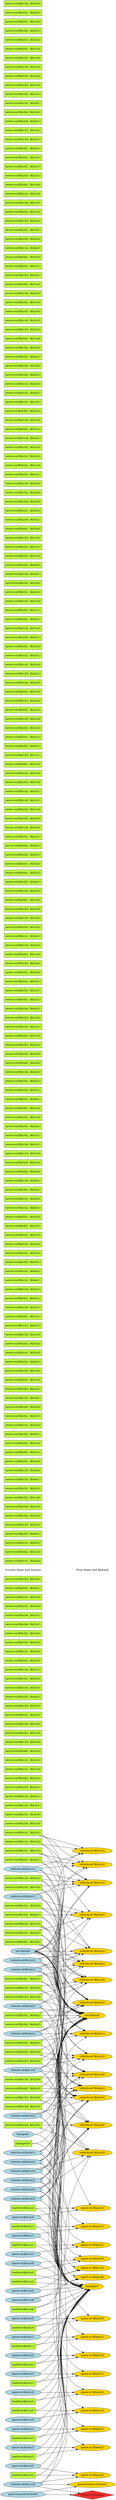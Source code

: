 digraph G {
	graph [bb="0,0,612.96,14858",
		fontname=Helvetica,
		fontsize=16,
		rankdir=LR,
		ranksep=2.00,
		ratio=auto,
		size=600
	];
	node [fontsize=16,
		label="\N"
	];
	{
		graph [rank=same];
		"move-car($la2a1, $la3a1)"		 [color=black,
			fillcolor=olivedrab1,
			height=0.5,
			pos="107.48,3770",
			shape=box,
			style=filled,
			width=2.5];
		"move-car($la2a4, $la1a3)"		 [color=black,
			fillcolor=olivedrab1,
			height=0.5,
			pos="107.48,3986",
			shape=box,
			style=filled,
			width=2.5];
		"move-car($la2a1, $la2a4)"		 [color=black,
			fillcolor=olivedrab1,
			height=0.5,
			pos="107.48,4040",
			shape=box,
			style=filled,
			width=2.5];
		"move-car($la1a3, $la3a1)"		 [color=black,
			fillcolor=olivedrab1,
			height=0.5,
			pos="107.48,4094",
			shape=box,
			style=filled,
			width=2.5];
		"move-car($la1a5, $la4a1)"		 [color=black,
			fillcolor=olivedrab1,
			height=0.5,
			pos="107.48,4148",
			shape=box,
			style=filled,
			width=2.5];
		"move-car($la2a3, $la4a1)"		 [color=black,
			fillcolor=olivedrab1,
			height=0.5,
			pos="107.48,4202",
			shape=box,
			style=filled,
			width=2.5];
		"loadtire($la2a2)"		 [color=black,
			fillcolor=olivedrab1,
			height=0.5,
			pos="107.48,1711",
			shape=box,
			style=filled,
			width=1.6528];
		"loadtire($la1a5)"		 [color=black,
			fillcolor=olivedrab1,
			height=0.5,
			pos="107.48,142",
			shape=box,
			style=filled,
			width=1.6528];
		"move-car($la4a2, $la2a2)"		 [color=black,
			fillcolor=olivedrab1,
			height=0.5,
			pos="107.48,4256",
			shape=box,
			style=filled,
			width=2.5];
		"move-car($la1a1, $la1a5)"		 [color=black,
			fillcolor=olivedrab1,
			height=0.5,
			pos="107.48,4310",
			shape=box,
			style=filled,
			width=2.5];
		"move-car($la1a1, $la2a2)"		 [color=black,
			fillcolor=olivedrab1,
			height=0.5,
			pos="107.48,4364",
			shape=box,
			style=filled,
			width=2.5];
		"move-car($la4a2, $la1a5)"		 [color=black,
			fillcolor=olivedrab1,
			height=0.5,
			pos="107.48,4418",
			shape=box,
			style=filled,
			width=2.5];
		"vehicle-at($la1a2)"		 [color=black,
			fillcolor=lightblue,
			height=0.51069,
			pos="107.48,3175",
			shape=ellipse,
			style=filled,
			width=2.5927];
		"move-car($la3a1, $la4a1)"		 [color=black,
			fillcolor=olivedrab1,
			height=0.5,
			pos="107.48,3446",
			shape=box,
			style=filled,
			width=2.5];
		"move-car($la1a3, $la2a4)"		 [color=black,
			fillcolor=olivedrab1,
			height=0.5,
			pos="107.48,4526",
			shape=box,
			style=filled,
			width=2.5];
		"move-car($la3a2, $la1a3)"		 [color=black,
			fillcolor=olivedrab1,
			height=0.5,
			pos="107.48,4580",
			shape=box,
			style=filled,
			width=2.5];
		"move-car($la2a4, $la1a4)"		 [color=black,
			fillcolor=olivedrab1,
			height=0.5,
			pos="107.48,4634",
			shape=box,
			style=filled,
			width=2.5];
		"move-car($la2a1, $la2a3)"		 [color=black,
			fillcolor=olivedrab1,
			height=0.5,
			pos="107.48,4688",
			shape=box,
			style=filled,
			width=2.5];
		"move-car($la1a3, $la3a2)"		 [color=black,
			fillcolor=olivedrab1,
			height=0.5,
			pos="107.48,4742",
			shape=box,
			style=filled,
			width=2.5];
		"move-car($la2a3, $la4a2)"		 [color=black,
			fillcolor=olivedrab1,
			height=0.5,
			pos="107.48,4796",
			shape=box,
			style=filled,
			width=2.5];
		"loadtire($la2a1)"		 [color=black,
			fillcolor=olivedrab1,
			height=0.5,
			pos="107.48,1603",
			shape=box,
			style=filled,
			width=1.6528];
		"move-car($la1a5, $la3a3)"		 [color=black,
			fillcolor=olivedrab1,
			height=0.5,
			pos="107.48,4850",
			shape=box,
			style=filled,
			width=2.5];
		"loadtire($la1a4)"		 [color=black,
			fillcolor=olivedrab1,
			height=0.5,
			pos="107.48,1115",
			shape=box,
			style=filled,
			width=1.6528];
		"move-car($la3a1, $la3a3)"		 [color=black,
			fillcolor=olivedrab1,
			height=0.5,
			pos="107.48,4904",
			shape=box,
			style=filled,
			width=2.5];
		"move-car($la1a4, $la1a1)"		 [color=black,
			fillcolor=olivedrab1,
			height=0.5,
			pos="107.48,4958",
			shape=box,
			style=filled,
			width=2.5];
		"move-car($la4a2, $la2a3)"		 [color=black,
			fillcolor=olivedrab1,
			height=0.5,
			pos="107.48,5012",
			shape=box,
			style=filled,
			width=2.5];
		"move-car($la1a1, $la2a3)"		 [color=black,
			fillcolor=olivedrab1,
			height=0.5,
			pos="107.48,5066",
			shape=box,
			style=filled,
			width=2.5];
		"spare-in($la1a1)"		 [color=black,
			fillcolor=lightblue,
			height=0.51069,
			pos="107.48,1441",
			shape=ellipse,
			style=filled,
			width=2.3767];
		"vehicle-at($la1a1)"		 [color=black,
			fillcolor=lightblue,
			height=0.51069,
			pos="107.48,3716",
			shape=ellipse,
			style=filled,
			width=2.5927];
		"move-car($la4a1, $la5a1)"		 [color=black,
			fillcolor=olivedrab1,
			height=0.5,
			pos="107.48,3066",
			shape=box,
			style=filled,
			width=2.5];
		"move-car($la3a3, $la4a2)"		 [color=black,
			fillcolor=olivedrab1,
			height=0.5,
			pos="107.48,5120",
			shape=box,
			style=filled,
			width=2.5];
		"move-car($la3a2, $la1a2)"		 [color=black,
			fillcolor=olivedrab1,
			height=0.5,
			pos="107.48,5174",
			shape=box,
			style=filled,
			width=2.5];
		"move-car($la2a4, $la2a1)"		 [color=black,
			fillcolor=olivedrab1,
			height=0.5,
			pos="107.48,5228",
			shape=box,
			style=filled,
			width=2.5];
		"move-car($la2a4, $la2a2)"		 [color=black,
			fillcolor=olivedrab1,
			height=0.5,
			pos="107.48,5282",
			shape=box,
			style=filled,
			width=2.5];
		"move-car($la2a1, $la3a3)"		 [color=black,
			fillcolor=olivedrab1,
			height=0.5,
			pos="107.48,5336",
			shape=box,
			style=filled,
			width=2.5];
		"move-car($la2a4, $la1a5)"		 [color=black,
			fillcolor=olivedrab1,
			height=0.5,
			pos="107.48,2202",
			shape=box,
			style=filled,
			width=2.5];
		"move-car($la3a2, $la1a5)"		 [color=black,
			fillcolor=olivedrab1,
			height=0.5,
			pos="107.48,5390",
			shape=box,
			style=filled,
			width=2.5];
		"move-car($la5a1, $la5a1)"		 [color=black,
			fillcolor=olivedrab1,
			height=0.5,
			pos="107.48,5444",
			shape=box,
			style=filled,
			width=2.5];
		"move-car($la2a3, $la3a2)"		 [color=black,
			fillcolor=olivedrab1,
			height=0.5,
			pos="107.48,5498",
			shape=box,
			style=filled,
			width=2.5];
		"loadtire($la3a1)"		 [color=black,
			fillcolor=olivedrab1,
			height=0.5,
			pos="107.48,683",
			shape=box,
			style=filled,
			width=1.6528];
		"Current State and Actions"		 [color=black,
			fillcolor=white,
			height=0.5,
			pos="107.48,4472",
			shape=plaintext,
			style=bold,
			width=2.5139];
		"loadtire($la2a4)"		 [color=black,
			fillcolor=olivedrab1,
			height=0.5,
			pos="107.48,1332",
			shape=box,
			style=filled,
			width=1.6528];
		"move-car($la1a1, $la2a4)"		 [color=black,
			fillcolor=olivedrab1,
			height=0.5,
			pos="107.48,5552",
			shape=box,
			style=filled,
			width=2.5];
		"move-car($la4a2, $la1a3)"		 [color=black,
			fillcolor=olivedrab1,
			height=0.5,
			pos="107.48,5606",
			shape=box,
			style=filled,
			width=2.5];
		"move-car($la1a1, $la3a1)"		 [color=black,
			fillcolor=olivedrab1,
			height=0.5,
			pos="107.48,5660",
			shape=box,
			style=filled,
			width=2.5];
		"spare-in($la1a2)"		 [color=black,
			fillcolor=lightblue,
			height=0.51069,
			pos="107.48,1224",
			shape=ellipse,
			style=filled,
			width=2.3767];
		"move-car($la3a1, $la3a2)"		 [color=black,
			fillcolor=olivedrab1,
			height=0.5,
			pos="107.48,3338",
			shape=box,
			style=filled,
			width=2.5];
		"move-car($la3a3, $la4a1)"		 [color=black,
			fillcolor=olivedrab1,
			height=0.5,
			pos="107.48,5714",
			shape=box,
			style=filled,
			width=2.5];
		"move-car($la1a3, $la3a3)"		 [color=black,
			fillcolor=olivedrab1,
			height=0.5,
			pos="107.48,5768",
			shape=box,
			style=filled,
			width=2.5];
		"move-car($la3a2, $la2a2)"		 [color=black,
			fillcolor=olivedrab1,
			height=0.5,
			pos="107.48,5822",
			shape=box,
			style=filled,
			width=2.5];
		"goal-reward-received"		 [color=black,
			fillcolor=lightblue,
			height=0.51069,
			pos="107.48,30",
			shape=ellipse,
			style=filled,
			width=2.9856];
		"move-car($la2a4, $la2a3)"		 [color=black,
			fillcolor=olivedrab1,
			height=0.5,
			pos="107.48,5876",
			shape=box,
			style=filled,
			width=2.5];
		"move-car($la3a2, $la1a4)"		 [color=black,
			fillcolor=olivedrab1,
			height=0.5,
			pos="107.48,5930",
			shape=box,
			style=filled,
			width=2.5];
		"move-car($la2a1, $la3a2)"		 [color=black,
			fillcolor=olivedrab1,
			height=0.5,
			pos="107.48,5984",
			shape=box,
			style=filled,
			width=2.5];
		"move-car($la1a3, $la4a1)"		 [color=black,
			fillcolor=olivedrab1,
			height=0.5,
			pos="107.48,6038",
			shape=box,
			style=filled,
			width=2.5];
		"move-car($la1a5, $la4a2)"		 [color=black,
			fillcolor=olivedrab1,
			height=0.5,
			pos="107.48,6092",
			shape=box,
			style=filled,
			width=2.5];
		"loadtire($la2a3)"		 [color=black,
			fillcolor=olivedrab1,
			height=0.5,
			pos="107.48,575",
			shape=box,
			style=filled,
			width=1.6528];
		"move-car($la2a3, $la3a3)"		 [color=black,
			fillcolor=olivedrab1,
			height=0.5,
			pos="107.48,2580",
			shape=box,
			style=filled,
			width=2.5];
		"move-car($la3a1, $la2a4)"		 [color=black,
			fillcolor=olivedrab1,
			height=0.5,
			pos="107.48,6146",
			shape=box,
			style=filled,
			width=2.5];
		"move-car($la4a2, $la2a1)"		 [color=black,
			fillcolor=olivedrab1,
			height=0.5,
			pos="107.48,6200",
			shape=box,
			style=filled,
			width=2.5];
		"move-car($la4a2, $la1a4)"		 [color=black,
			fillcolor=olivedrab1,
			height=0.5,
			pos="107.48,6254",
			shape=box,
			style=filled,
			width=2.5];
		"move-car($la2a2, $la5a1)"		 [color=black,
			fillcolor=olivedrab1,
			height=0.5,
			pos="107.48,6308",
			shape=box,
			style=filled,
			width=2.5];
		"move-car($la1a1, $la3a2)"		 [color=black,
			fillcolor=olivedrab1,
			height=0.5,
			pos="107.48,6362",
			shape=box,
			style=filled,
			width=2.5];
		"spare-in($la1a3)"		 [color=black,
			fillcolor=lightblue,
			height=0.51069,
			pos="107.48,467",
			shape=ellipse,
			style=filled,
			width=2.3767];
		"move-car($la3a1, $la3a1)"		 [color=black,
			fillcolor=olivedrab1,
			height=0.5,
			pos="107.48,6416",
			shape=box,
			style=filled,
			width=2.5];
		"move-car($la3a3, $la3a3)"		 [color=black,
			fillcolor=olivedrab1,
			height=0.5,
			pos="107.48,6470",
			shape=box,
			style=filled,
			width=2.5];
		"move-car($la1a2, $la5a1)"		 [color=black,
			fillcolor=olivedrab1,
			height=0.5,
			pos="107.48,6524",
			shape=box,
			style=filled,
			width=2.5];
		"move-car($la3a2, $la2a1)"		 [color=black,
			fillcolor=olivedrab1,
			height=0.5,
			pos="107.48,6578",
			shape=box,
			style=filled,
			width=2.5];
		"move-car($la2a1, $la1a3)"		 [color=black,
			fillcolor=olivedrab1,
			height=0.5,
			pos="107.48,6632",
			shape=box,
			style=filled,
			width=2.5];
		"move-car($la1a3, $la1a3)"		 [color=black,
			fillcolor=olivedrab1,
			height=0.5,
			pos="107.48,6686",
			shape=box,
			style=filled,
			width=2.5];
		"move-car($la5a1, $la4a2)"		 [color=black,
			fillcolor=olivedrab1,
			height=0.5,
			pos="107.48,2688",
			shape=box,
			style=filled,
			width=2.5];
		"loadtire($la3a3)"		 [color=black,
			fillcolor=olivedrab1,
			height=0.5,
			pos="107.48,1007",
			shape=box,
			style=filled,
			width=1.6528];
		"move-car($la4a2, $la4a1)"		 [color=black,
			fillcolor=olivedrab1,
			height=0.5,
			pos="107.48,6740",
			shape=box,
			style=filled,
			width=2.5];
		"move-car($la1a1, $la3a3)"		 [color=black,
			fillcolor=olivedrab1,
			height=0.5,
			pos="107.48,6794",
			shape=box,
			style=filled,
			width=2.5];
		"spare-in($la1a4)"		 [color=black,
			fillcolor=lightblue,
			height=0.51069,
			pos="107.48,1169",
			shape=ellipse,
			style=filled,
			width=2.3767];
		"spare-in($la2a1)"		 [color=black,
			fillcolor=lightblue,
			height=0.51069,
			pos="107.48,1549",
			shape=ellipse,
			style=filled,
			width=2.3767];
		"move-car($la4a2, $la3a3)"		 [color=black,
			fillcolor=olivedrab1,
			height=0.5,
			pos="107.48,2418",
			shape=box,
			style=filled,
			width=2.5];
		"move-car($la3a3, $la3a2)"		 [color=black,
			fillcolor=olivedrab1,
			height=0.5,
			pos="107.48,6848",
			shape=box,
			style=filled,
			width=2.5];
		"move-car($la1a2, $la1a2)"		 [color=black,
			fillcolor=olivedrab1,
			height=0.5,
			pos="107.48,6902",
			shape=box,
			style=filled,
			width=2.5];
		"move-car($la1a3, $la2a1)"		 [color=black,
			fillcolor=olivedrab1,
			height=0.5,
			pos="107.48,6956",
			shape=box,
			style=filled,
			width=2.5];
		"move-car($la2a1, $la1a2)"		 [color=black,
			fillcolor=olivedrab1,
			height=0.5,
			pos="107.48,3824",
			shape=box,
			style=filled,
			width=2.5];
		"move-car($la1a3, $la1a4)"		 [color=black,
			fillcolor=olivedrab1,
			height=0.5,
			pos="107.48,2958",
			shape=box,
			style=filled,
			width=2.5];
		"move-car($la4a1, $la1a1)"		 [color=black,
			fillcolor=olivedrab1,
			height=0.5,
			pos="107.48,7010",
			shape=box,
			style=filled,
			width=2.5];
		"move-car($la1a5, $la5a1)"		 [color=black,
			fillcolor=olivedrab1,
			height=0.5,
			pos="107.48,7064",
			shape=box,
			style=filled,
			width=2.5];
		"move-car($la3a1, $la5a1)"		 [color=black,
			fillcolor=olivedrab1,
			height=0.5,
			pos="107.48,7118",
			shape=box,
			style=filled,
			width=2.5];
		"loadtire($la3a2)"		 [color=black,
			fillcolor=olivedrab1,
			height=0.5,
			pos="107.48,791",
			shape=box,
			style=filled,
			width=1.6528];
		"move-car($la1a4, $la5a1)"		 [color=black,
			fillcolor=olivedrab1,
			height=0.5,
			pos="107.48,7172",
			shape=box,
			style=filled,
			width=2.5];
		"spare-in($la2a2)"		 [color=black,
			fillcolor=lightblue,
			height=0.51069,
			pos="107.48,1657",
			shape=ellipse,
			style=filled,
			width=2.3767];
		"spare-in($la1a5)"		 [color=black,
			fillcolor=lightblue,
			height=0.51069,
			pos="107.48,196",
			shape=ellipse,
			style=filled,
			width=2.3767];
		"move-car($la1a1, $la4a1)"		 [color=black,
			fillcolor=olivedrab1,
			height=0.5,
			pos="107.48,7226",
			shape=box,
			style=filled,
			width=2.5];
		"move-car($la2a2, $la4a2)"		 [color=black,
			fillcolor=olivedrab1,
			height=0.5,
			pos="107.48,7280",
			shape=box,
			style=filled,
			width=2.5];
		"vehicle-at($la5a1)"		 [color=black,
			fillcolor=lightblue,
			height=0.51069,
			pos="107.48,2040",
			shape=ellipse,
			style=filled,
			width=2.5927];
		"move-car($la3a3, $la3a1)"		 [color=black,
			fillcolor=olivedrab1,
			height=0.5,
			pos="107.48,7334",
			shape=box,
			style=filled,
			width=2.5];
		"move-car($la3a3, $la2a4)"		 [color=black,
			fillcolor=olivedrab1,
			height=0.5,
			pos="107.48,2364",
			shape=box,
			style=filled,
			width=2.5];
		"move-car($la1a2, $la1a3)"		 [color=black,
			fillcolor=olivedrab1,
			height=0.5,
			pos="107.48,3608",
			shape=box,
			style=filled,
			width=2.5];
		"move-car($la2a1, $la2a2)"		 [color=black,
			fillcolor=olivedrab1,
			height=0.5,
			pos="107.48,7388",
			shape=box,
			style=filled,
			width=2.5];
		"move-car($la1a3, $la2a2)"		 [color=black,
			fillcolor=olivedrab1,
			height=0.5,
			pos="107.48,7442",
			shape=box,
			style=filled,
			width=2.5];
		"move-car($la2a1, $la1a5)"		 [color=black,
			fillcolor=olivedrab1,
			height=0.5,
			pos="107.48,7496",
			shape=box,
			style=filled,
			width=2.5];
		"move-car($la4a1, $la1a2)"		 [color=black,
			fillcolor=olivedrab1,
			height=0.5,
			pos="107.48,7550",
			shape=box,
			style=filled,
			width=2.5];
		"move-car($la5a1, $la3a3)"		 [color=black,
			fillcolor=olivedrab1,
			height=0.5,
			pos="107.48,7604",
			shape=box,
			style=filled,
			width=2.5];
		"move-car($la2a2, $la4a1)"		 [color=black,
			fillcolor=olivedrab1,
			height=0.5,
			pos="107.48,7658",
			shape=box,
			style=filled,
			width=2.5];
		"loadtire($la4a2)"		 [color=black,
			fillcolor=olivedrab1,
			height=0.5,
			pos="107.48,250",
			shape=box,
			style=filled,
			width=1.6528];
		"move-car($la1a1, $la4a2)"		 [color=black,
			fillcolor=olivedrab1,
			height=0.5,
			pos="107.48,7712",
			shape=box,
			style=filled,
			width=2.5];
		"move-car($la4a2, $la3a1)"		 [color=black,
			fillcolor=olivedrab1,
			height=0.5,
			pos="107.48,7766",
			shape=box,
			style=filled,
			width=2.5];
		"move-car($la1a4, $la4a1)"		 [color=black,
			fillcolor=olivedrab1,
			height=0.5,
			pos="107.48,7820",
			shape=box,
			style=filled,
			width=2.5];
		"move-car($la4a2, $la2a4)"		 [color=black,
			fillcolor=olivedrab1,
			height=0.5,
			pos="107.48,7874",
			shape=box,
			style=filled,
			width=2.5];
		"spare-in($la2a3)"		 [color=black,
			fillcolor=lightblue,
			height=0.51069,
			pos="107.48,629",
			shape=ellipse,
			style=filled,
			width=2.3767];
		"move-car($la3a3, $la2a3)"		 [color=black,
			fillcolor=olivedrab1,
			height=0.5,
			pos="107.48,7928",
			shape=box,
			style=filled,
			width=2.5];
		"move-car($la1a3, $la1a5)"		 [color=black,
			fillcolor=olivedrab1,
			height=0.5,
			pos="107.48,7982",
			shape=box,
			style=filled,
			width=2.5];
		"move-car($la2a4, $la1a1)"		 [color=black,
			fillcolor=olivedrab1,
			height=0.5,
			pos="107.48,8036",
			shape=box,
			style=filled,
			width=2.5];
		"move-car($la3a2, $la1a1)"		 [color=black,
			fillcolor=olivedrab1,
			height=0.5,
			pos="107.48,8090",
			shape=box,
			style=filled,
			width=2.5];
		"move-car($la2a1, $la2a1)"		 [color=black,
			fillcolor=olivedrab1,
			height=0.5,
			pos="107.48,8144",
			shape=box,
			style=filled,
			width=2.5];
		"move-car($la1a3, $la2a3)"		 [color=black,
			fillcolor=olivedrab1,
			height=0.5,
			pos="107.48,3012",
			shape=box,
			style=filled,
			width=2.5];
		"move-car($la2a1, $la1a4)"		 [color=black,
			fillcolor=olivedrab1,
			height=0.5,
			pos="107.48,8198",
			shape=box,
			style=filled,
			width=2.5];
		"move-car($la4a1, $la1a3)"		 [color=black,
			fillcolor=olivedrab1,
			height=0.5,
			pos="107.48,8252",
			shape=box,
			style=filled,
			width=2.5];
		"move-car($la5a1, $la4a1)"		 [color=black,
			fillcolor=olivedrab1,
			height=0.5,
			pos="107.48,8306",
			shape=box,
			style=filled,
			width=2.5];
		"move-car($la2a3, $la5a1)"		 [color=black,
			fillcolor=olivedrab1,
			height=0.5,
			pos="107.48,8360",
			shape=box,
			style=filled,
			width=2.5];
		"move-car($la3a1, $la4a2)"		 [color=black,
			fillcolor=olivedrab1,
			height=0.5,
			pos="107.48,8414",
			shape=box,
			style=filled,
			width=2.5];
		"loadtire($la4a1)"		 [color=black,
			fillcolor=olivedrab1,
			height=0.5,
			pos="107.48,899",
			shape=box,
			style=filled,
			width=1.6528];
		"move-car($la1a4, $la4a2)"		 [color=black,
			fillcolor=olivedrab1,
			height=0.5,
			pos="107.48,8468",
			shape=box,
			style=filled,
			width=2.5];
		"spare-in($la3a1)"		 [color=black,
			fillcolor=lightblue,
			height=0.51069,
			pos="107.48,737",
			shape=ellipse,
			style=filled,
			width=2.3767];
		"vehicle-at($la4a2)"		 [color=black,
			fillcolor=lightblue,
			height=0.51069,
			pos="107.48,1875",
			shape=ellipse,
			style=filled,
			width=2.5927];
		"move-car($la4a2, $la3a2)"		 [color=black,
			fillcolor=olivedrab1,
			height=0.5,
			pos="107.48,8522",
			shape=box,
			style=filled,
			width=2.5];
		"spare-in($la2a4)"		 [color=black,
			fillcolor=lightblue,
			height=0.51069,
			pos="107.48,1386",
			shape=ellipse,
			style=filled,
			width=2.3767];
		"move-car($la2a2, $la3a3)"		 [color=black,
			fillcolor=olivedrab1,
			height=0.5,
			pos="107.48,8576",
			shape=box,
			style=filled,
			width=2.5];
		"move-car($la3a3, $la2a2)"		 [color=black,
			fillcolor=olivedrab1,
			height=0.5,
			pos="107.48,8630",
			shape=box,
			style=filled,
			width=2.5];
		"move-car($la3a3, $la1a5)"		 [color=black,
			fillcolor=olivedrab1,
			height=0.5,
			pos="107.48,8684",
			shape=box,
			style=filled,
			width=2.5];
		"move-car($la1a2, $la1a1)"		 [color=black,
			fillcolor=olivedrab1,
			height=0.5,
			pos="107.48,8738",
			shape=box,
			style=filled,
			width=2.5];
		"move-car($la2a4, $la1a2)"		 [color=black,
			fillcolor=olivedrab1,
			height=0.5,
			pos="107.48,8792",
			shape=box,
			style=filled,
			width=2.5];
		"move-car($la3a2, $la4a2)"		 [color=black,
			fillcolor=olivedrab1,
			height=0.5,
			pos="107.48,2850",
			shape=box,
			style=filled,
			width=2.5];
		hasspare		 [color=black,
			fillcolor=lightblue,
			height=0.51069,
			pos="107.48,2148",
			shape=ellipse,
			style=filled,
			width=1.3946];
		"move-car($la2a4, $la4a2)"		 [color=black,
			fillcolor=olivedrab1,
			height=0.5,
			pos="107.48,8846",
			shape=box,
			style=filled,
			width=2.5];
		"move-car($la4a1, $la2a1)"		 [color=black,
			fillcolor=olivedrab1,
			height=0.5,
			pos="107.48,8900",
			shape=box,
			style=filled,
			width=2.5];
		"move-car($la3a3, $la2a1)"		 [color=black,
			fillcolor=olivedrab1,
			height=0.5,
			pos="107.48,8954",
			shape=box,
			style=filled,
			width=2.5];
		"move-car($la5a1, $la3a1)"		 [color=black,
			fillcolor=olivedrab1,
			height=0.5,
			pos="107.48,9008",
			shape=box,
			style=filled,
			width=2.5];
		"move-car($la5a1, $la2a4)"		 [color=black,
			fillcolor=olivedrab1,
			height=0.5,
			pos="107.48,9062",
			shape=box,
			style=filled,
			width=2.5];
		"move-car($la2a2, $la3a2)"		 [color=black,
			fillcolor=olivedrab1,
			height=0.5,
			pos="107.48,9116",
			shape=box,
			style=filled,
			width=2.5];
		"move-car($la3a1, $la1a2)"		 [color=black,
			fillcolor=olivedrab1,
			height=0.5,
			pos="107.48,9170",
			shape=box,
			style=filled,
			width=2.5];
		"move-car($la1a4, $la3a2)"		 [color=black,
			fillcolor=olivedrab1,
			height=0.5,
			pos="107.48,9224",
			shape=box,
			style=filled,
			width=2.5];
		"move-car($la1a1, $la5a1)"		 [color=black,
			fillcolor=olivedrab1,
			height=0.5,
			pos="107.48,9278",
			shape=box,
			style=filled,
			width=2.5];
		"loadtire($la5a1)"		 [color=black,
			fillcolor=olivedrab1,
			height=0.5,
			pos="107.48,358",
			shape=box,
			style=filled,
			width=1.6528];
		"spare-in($la3a2)"		 [color=black,
			fillcolor=lightblue,
			height=0.51069,
			pos="107.48,845",
			shape=ellipse,
			style=filled,
			width=2.3767];
		"vehicle-at($la4a1)"		 [color=black,
			fillcolor=lightblue,
			height=0.51069,
			pos="107.48,2742",
			shape=ellipse,
			style=filled,
			width=2.5927];
		"move-car($la2a3, $la1a2)"		 [color=black,
			fillcolor=olivedrab1,
			height=0.5,
			pos="107.48,9332",
			shape=box,
			style=filled,
			width=2.5];
		"move-car($la1a5, $la1a2)"		 [color=black,
			fillcolor=olivedrab1,
			height=0.5,
			pos="107.48,9386",
			shape=box,
			style=filled,
			width=2.5];
		"move-car($la3a3, $la1a4)"		 [color=black,
			fillcolor=olivedrab1,
			height=0.5,
			pos="107.48,9440",
			shape=box,
			style=filled,
			width=2.5];
		"move-car($la4a1, $la1a4)"		 [color=black,
			fillcolor=olivedrab1,
			height=0.5,
			pos="107.48,9494",
			shape=box,
			style=filled,
			width=2.5];
		"move-car($la1a2, $la2a3)"		 [color=black,
			fillcolor=olivedrab1,
			height=0.5,
			pos="107.48,9548",
			shape=box,
			style=filled,
			width=2.5];
		"move-car($la3a2, $la4a1)"		 [color=black,
			fillcolor=olivedrab1,
			height=0.5,
			pos="107.48,9602",
			shape=box,
			style=filled,
			width=2.5];
		"move-car($la4a1, $la2a2)"		 [color=black,
			fillcolor=olivedrab1,
			height=0.5,
			pos="107.48,9656",
			shape=box,
			style=filled,
			width=2.5];
		"move-car($la5a1, $la3a2)"		 [color=black,
			fillcolor=olivedrab1,
			height=0.5,
			pos="107.48,9710",
			shape=box,
			style=filled,
			width=2.5];
		"move-car($la2a2, $la3a1)"		 [color=black,
			fillcolor=olivedrab1,
			height=0.5,
			pos="107.48,9764",
			shape=box,
			style=filled,
			width=2.5];
		"move-car($la4a2, $la5a1)"		 [color=black,
			fillcolor=olivedrab1,
			height=0.5,
			pos="107.48,9818",
			shape=box,
			style=filled,
			width=2.5];
		"move-car($la3a1, $la1a1)"		 [color=black,
			fillcolor=olivedrab1,
			height=0.5,
			pos="107.48,9872",
			shape=box,
			style=filled,
			width=2.5];
		"vehicle-at($la3a3)"		 [color=black,
			fillcolor=lightblue,
			height=0.51069,
			pos="107.48,1765",
			shape=ellipse,
			style=filled,
			width=2.5927];
		"spare-in($la3a3)"		 [color=black,
			fillcolor=lightblue,
			height=0.51069,
			pos="107.48,1061",
			shape=ellipse,
			style=filled,
			width=2.3767];
		"move-car($la1a4, $la3a3)"		 [color=black,
			fillcolor=olivedrab1,
			height=0.5,
			pos="107.48,9926",
			shape=box,
			style=filled,
			width=2.5];
		"move-car($la2a2, $la2a4)"		 [color=black,
			fillcolor=olivedrab1,
			height=0.5,
			pos="107.48,9980",
			shape=box,
			style=filled,
			width=2.5];
		"move-car($la2a3, $la1a3)"		 [color=black,
			fillcolor=olivedrab1,
			height=0.5,
			pos="107.48,10034",
			shape=box,
			style=filled,
			width=2.5];
		"move-car($la1a5, $la1a1)"		 [color=black,
			fillcolor=olivedrab1,
			height=0.5,
			pos="107.48,10088",
			shape=box,
			style=filled,
			width=2.5];
		"move-car($la1a2, $la3a1)"		 [color=black,
			fillcolor=olivedrab1,
			height=0.5,
			pos="107.48,10142",
			shape=box,
			style=filled,
			width=2.5];
		"move-car($la3a3, $la1a3)"		 [color=black,
			fillcolor=olivedrab1,
			height=0.5,
			pos="107.48,10196",
			shape=box,
			style=filled,
			width=2.5];
		"move-car($la1a2, $la2a4)"		 [color=black,
			fillcolor=olivedrab1,
			height=0.5,
			pos="107.48,10250",
			shape=box,
			style=filled,
			width=2.5];
		"move-car($la4a1, $la1a5)"		 [color=black,
			fillcolor=olivedrab1,
			height=0.5,
			pos="107.48,10304",
			shape=box,
			style=filled,
			width=2.5];
		"move-car($la1a3, $la1a1)"		 [color=black,
			fillcolor=olivedrab1,
			height=0.5,
			pos="107.48,10358",
			shape=box,
			style=filled,
			width=2.5];
		"move-car($la3a2, $la5a1)"		 [color=black,
			fillcolor=olivedrab1,
			height=0.5,
			pos="107.48,10412",
			shape=box,
			style=filled,
			width=2.5];
		"move-car($la2a1, $la1a1)"		 [color=black,
			fillcolor=olivedrab1,
			height=0.5,
			pos="107.48,10466",
			shape=box,
			style=filled,
			width=2.5];
		"move-car($la3a3, $la1a2)"		 [color=black,
			fillcolor=olivedrab1,
			height=0.5,
			pos="107.48,10520",
			shape=box,
			style=filled,
			width=2.5];
		"move-car($la1a5, $la1a4)"		 [color=black,
			fillcolor=olivedrab1,
			height=0.5,
			pos="107.48,10574",
			shape=box,
			style=filled,
			width=2.5];
		"move-car($la5a1, $la2a2)"		 [color=black,
			fillcolor=olivedrab1,
			height=0.5,
			pos="107.48,10628",
			shape=box,
			style=filled,
			width=2.5];
		"move-car($la2a2, $la2a3)"		 [color=black,
			fillcolor=olivedrab1,
			height=0.5,
			pos="107.48,10682",
			shape=box,
			style=filled,
			width=2.5];
		"move-car($la5a1, $la1a5)"		 [color=black,
			fillcolor=olivedrab1,
			height=0.5,
			pos="107.48,10736",
			shape=box,
			style=filled,
			width=2.5];
		"move-car($la1a4, $la2a3)"		 [color=black,
			fillcolor=olivedrab1,
			height=0.5,
			pos="107.48,10790",
			shape=box,
			style=filled,
			width=2.5];
		"vehicle-at($la3a2)"		 [color=black,
			fillcolor=lightblue,
			height=0.51069,
			pos="107.48,2256",
			shape=ellipse,
			style=filled,
			width=2.5927];
		"spare-in($la4a1)"		 [color=black,
			fillcolor=lightblue,
			height=0.51069,
			pos="107.48,953",
			shape=ellipse,
			style=filled,
			width=2.3767];
		"move-car($la1a5, $la2a1)"		 [color=black,
			fillcolor=olivedrab1,
			height=0.5,
			pos="107.48,10844",
			shape=box,
			style=filled,
			width=2.5];
		"move-car($la1a2, $la1a4)"		 [color=black,
			fillcolor=olivedrab1,
			height=0.5,
			pos="107.48,10898",
			shape=box,
			style=filled,
			width=2.5];
		"move-car($la1a2, $la2a1)"		 [color=black,
			fillcolor=olivedrab1,
			height=0.5,
			pos="107.48,10952",
			shape=box,
			style=filled,
			width=2.5];
		"move-car($la4a1, $la2a3)"		 [color=black,
			fillcolor=olivedrab1,
			height=0.5,
			pos="107.48,11006",
			shape=box,
			style=filled,
			width=2.5];
		"move-car($la2a4, $la5a1)"		 [color=black,
			fillcolor=olivedrab1,
			height=0.5,
			pos="107.48,11060",
			shape=box,
			style=filled,
			width=2.5];
		"move-car($la1a3, $la1a2)"		 [color=black,
			fillcolor=olivedrab1,
			height=0.5,
			pos="107.48,11114",
			shape=box,
			style=filled,
			width=2.5];
		"move-car($la4a1, $la3a1)"		 [color=black,
			fillcolor=olivedrab1,
			height=0.5,
			pos="107.48,11168",
			shape=box,
			style=filled,
			width=2.5];
		"move-car($la3a3, $la1a1)"		 [color=black,
			fillcolor=olivedrab1,
			height=0.5,
			pos="107.48,11222",
			shape=box,
			style=filled,
			width=2.5];
		"move-car($la1a5, $la1a3)"		 [color=black,
			fillcolor=olivedrab1,
			height=0.5,
			pos="107.48,11276",
			shape=box,
			style=filled,
			width=2.5];
		"move-car($la5a1, $la2a3)"		 [color=black,
			fillcolor=olivedrab1,
			height=0.5,
			pos="107.48,11330",
			shape=box,
			style=filled,
			width=2.5];
		"move-car($la2a2, $la2a2)"		 [color=black,
			fillcolor=olivedrab1,
			height=0.5,
			pos="107.48,11384",
			shape=box,
			style=filled,
			width=2.5];
		"move-car($la1a4, $la3a1)"		 [color=black,
			fillcolor=olivedrab1,
			height=0.5,
			pos="107.48,11438",
			shape=box,
			style=filled,
			width=2.5];
		"move-car($la4a2, $la4a2)"		 [color=black,
			fillcolor=olivedrab1,
			height=0.5,
			pos="107.48,11492",
			shape=box,
			style=filled,
			width=2.5];
		"vehicle-at($la2a4)"		 [color=black,
			fillcolor=lightblue,
			height=0.51069,
			pos="107.48,1820",
			shape=ellipse,
			style=filled,
			width=2.5927];
		"vehicle-at($la3a1)"		 [color=black,
			fillcolor=lightblue,
			height=0.51069,
			pos="107.48,3120",
			shape=ellipse,
			style=filled,
			width=2.5927];
		"spare-in($la4a2)"		 [color=black,
			fillcolor=lightblue,
			height=0.51069,
			pos="107.48,304",
			shape=ellipse,
			style=filled,
			width=2.3767];
		"move-car($la1a4, $la2a4)"		 [color=black,
			fillcolor=olivedrab1,
			height=0.5,
			pos="107.48,2472",
			shape=box,
			style=filled,
			width=2.5];
		"move-car($la2a2, $la1a5)"		 [color=black,
			fillcolor=olivedrab1,
			height=0.5,
			pos="107.48,11546",
			shape=box,
			style=filled,
			width=2.5];
		"move-car($la2a3, $la1a1)"		 [color=black,
			fillcolor=olivedrab1,
			height=0.5,
			pos="107.48,11600",
			shape=box,
			style=filled,
			width=2.5];
		"move-car($la1a2, $la2a2)"		 [color=black,
			fillcolor=olivedrab1,
			height=0.5,
			pos="107.48,3662",
			shape=box,
			style=filled,
			width=2.5];
		"move-car($la1a2, $la1a5)"		 [color=black,
			fillcolor=olivedrab1,
			height=0.5,
			pos="107.48,11654",
			shape=box,
			style=filled,
			width=2.5];
		"move-car($la4a1, $la2a4)"		 [color=black,
			fillcolor=olivedrab1,
			height=0.5,
			pos="107.48,11708",
			shape=box,
			style=filled,
			width=2.5];
		"move-car($la2a4, $la3a1)"		 [color=black,
			fillcolor=olivedrab1,
			height=0.5,
			pos="107.48,11762",
			shape=box,
			style=filled,
			width=2.5];
		"move-car($la2a1, $la4a2)"		 [color=black,
			fillcolor=olivedrab1,
			height=0.5,
			pos="107.48,11816",
			shape=box,
			style=filled,
			width=2.5];
		"move-car($la2a4, $la2a4)"		 [color=black,
			fillcolor=olivedrab1,
			height=0.5,
			pos="107.48,11870",
			shape=box,
			style=filled,
			width=2.5];
		"move-car($la3a2, $la2a4)"		 [color=black,
			fillcolor=olivedrab1,
			height=0.5,
			pos="107.48,11924",
			shape=box,
			style=filled,
			width=2.5];
		"move-car($la1a5, $la2a3)"		 [color=black,
			fillcolor=olivedrab1,
			height=0.5,
			pos="107.48,11978",
			shape=box,
			style=filled,
			width=2.5];
		"move-car($la2a2, $la2a1)"		 [color=black,
			fillcolor=olivedrab1,
			height=0.5,
			pos="107.48,12032",
			shape=box,
			style=filled,
			width=2.5];
		"move-car($la5a1, $la1a3)"		 [color=black,
			fillcolor=olivedrab1,
			height=0.5,
			pos="107.48,12086",
			shape=box,
			style=filled,
			width=2.5];
		"loadtire($la1a1)"		 [color=black,
			fillcolor=olivedrab1,
			height=0.5,
			pos="107.48,1495",
			shape=box,
			style=filled,
			width=1.6528];
		"move-car($la2a3, $la2a3)"		 [color=black,
			fillcolor=olivedrab1,
			height=0.5,
			pos="107.48,12140",
			shape=box,
			style=filled,
			width=2.5];
		"move-car($la2a2, $la1a4)"		 [color=black,
			fillcolor=olivedrab1,
			height=0.5,
			pos="107.48,12194",
			shape=box,
			style=filled,
			width=2.5];
		"move-car($la1a4, $la2a1)"		 [color=black,
			fillcolor=olivedrab1,
			height=0.5,
			pos="107.48,12248",
			shape=box,
			style=filled,
			width=2.5];
		"move-car($la4a2, $la1a1)"		 [color=black,
			fillcolor=olivedrab1,
			height=0.5,
			pos="107.48,12302",
			shape=box,
			style=filled,
			width=2.5];
		"vehicle-at($la2a3)"		 [color=black,
			fillcolor=lightblue,
			height=0.51069,
			pos="107.48,1985",
			shape=ellipse,
			style=filled,
			width=2.5927];
		"move-car($la1a4, $la1a4)"		 [color=black,
			fillcolor=olivedrab1,
			height=0.5,
			pos="107.48,12356",
			shape=box,
			style=filled,
			width=2.5];
		"move-car($la3a1, $la2a3)"		 [color=black,
			fillcolor=olivedrab1,
			height=0.5,
			pos="107.48,12410",
			shape=box,
			style=filled,
			width=2.5];
		"move-car($la1a1, $la1a1)"		 [color=black,
			fillcolor=olivedrab1,
			height=0.5,
			pos="107.48,12464",
			shape=box,
			style=filled,
			width=2.5];
		"move-car($la4a1, $la3a2)"		 [color=black,
			fillcolor=olivedrab1,
			height=0.5,
			pos="107.48,3284",
			shape=box,
			style=filled,
			width=2.5];
		"move-car($la1a2, $la4a1)"		 [color=black,
			fillcolor=olivedrab1,
			height=0.5,
			pos="107.48,12518",
			shape=box,
			style=filled,
			width=2.5];
		"move-car($la1a3, $la4a2)"		 [color=black,
			fillcolor=olivedrab1,
			height=0.5,
			pos="107.48,12572",
			shape=box,
			style=filled,
			width=2.5];
		"move-car($la3a2, $la3a1)"		 [color=black,
			fillcolor=olivedrab1,
			height=0.5,
			pos="107.48,12626",
			shape=box,
			style=filled,
			width=2.5];
		"move-car($la2a4, $la3a2)"		 [color=black,
			fillcolor=olivedrab1,
			height=0.5,
			pos="107.48,12680",
			shape=box,
			style=filled,
			width=2.5];
		"move-car($la2a1, $la4a1)"		 [color=black,
			fillcolor=olivedrab1,
			height=0.5,
			pos="107.48,12734",
			shape=box,
			style=filled,
			width=2.5];
		"move-car($la3a2, $la2a3)"		 [color=black,
			fillcolor=olivedrab1,
			height=0.5,
			pos="107.48,12788",
			shape=box,
			style=filled,
			width=2.5];
		"move-car($la5a1, $la1a4)"		 [color=black,
			fillcolor=olivedrab1,
			height=0.5,
			pos="107.48,12842",
			shape=box,
			style=filled,
			width=2.5];
		"move-car($la1a5, $la2a2)"		 [color=black,
			fillcolor=olivedrab1,
			height=0.5,
			pos="107.48,12896",
			shape=box,
			style=filled,
			width=2.5];
		"move-car($la2a2, $la1a3)"		 [color=black,
			fillcolor=olivedrab1,
			height=0.5,
			pos="107.48,3392",
			shape=box,
			style=filled,
			width=2.5];
		"move-car($la1a5, $la1a5)"		 [color=black,
			fillcolor=olivedrab1,
			height=0.5,
			pos="107.48,12950",
			shape=box,
			style=filled,
			width=2.5];
		"move-car($la2a3, $la2a4)"		 [color=black,
			fillcolor=olivedrab1,
			height=0.5,
			pos="107.48,13004",
			shape=box,
			style=filled,
			width=2.5];
		"move-car($la3a1, $la1a5)"		 [color=black,
			fillcolor=olivedrab1,
			height=0.5,
			pos="107.48,13058",
			shape=box,
			style=filled,
			width=2.5];
		"move-car($la1a4, $la2a2)"		 [color=black,
			fillcolor=olivedrab1,
			height=0.5,
			pos="107.48,13112",
			shape=box,
			style=filled,
			width=2.5];
		"move-car($la4a2, $la1a2)"		 [color=black,
			fillcolor=olivedrab1,
			height=0.5,
			pos="107.48,13166",
			shape=box,
			style=filled,
			width=2.5];
		"vehicle-at($la1a5)"		 [color=black,
			fillcolor=lightblue,
			height=0.51069,
			pos="107.48,88",
			shape=ellipse,
			style=filled,
			width=2.5927];
		"move-car($la1a4, $la1a5)"		 [color=black,
			fillcolor=olivedrab1,
			height=0.5,
			pos="107.48,2310",
			shape=box,
			style=filled,
			width=2.5];
		"vehicle-at($la2a2)"		 [color=black,
			fillcolor=lightblue,
			height=0.51069,
			pos="107.48,2904",
			shape=ellipse,
			style=filled,
			width=2.5927];
		"spare-in($la5a1)"		 [color=black,
			fillcolor=lightblue,
			height=0.51069,
			pos="107.48,412",
			shape=ellipse,
			style=filled,
			width=2.3767];
		"move-car($la1a1, $la1a2)"		 [color=black,
			fillcolor=olivedrab1,
			height=0.5,
			pos="107.48,3878",
			shape=box,
			style=filled,
			width=2.5];
		"move-car($la2a3, $la3a1)"		 [color=black,
			fillcolor=olivedrab1,
			height=0.5,
			pos="107.48,13220",
			shape=box,
			style=filled,
			width=2.5];
		"move-car($la3a1, $la2a2)"		 [color=black,
			fillcolor=olivedrab1,
			height=0.5,
			pos="107.48,3500",
			shape=box,
			style=filled,
			width=2.5];
		"move-car($la5a1, $la2a1)"		 [color=black,
			fillcolor=olivedrab1,
			height=0.5,
			pos="107.48,13274",
			shape=box,
			style=filled,
			width=2.5];
		"move-car($la4a1, $la3a3)"		 [color=black,
			fillcolor=olivedrab1,
			height=0.5,
			pos="107.48,13328",
			shape=box,
			style=filled,
			width=2.5];
		"move-car($la1a2, $la4a2)"		 [color=black,
			fillcolor=olivedrab1,
			height=0.5,
			pos="107.48,13382",
			shape=box,
			style=filled,
			width=2.5];
		"move-car($la3a2, $la3a3)"		 [color=black,
			fillcolor=olivedrab1,
			height=0.5,
			pos="107.48,2796",
			shape=box,
			style=filled,
			width=2.5];
		"move-car($la2a4, $la3a3)"		 [color=black,
			fillcolor=olivedrab1,
			height=0.5,
			pos="107.48,13436",
			shape=box,
			style=filled,
			width=2.5];
		"move-car($la2a1, $la5a1)"		 [color=black,
			fillcolor=olivedrab1,
			height=0.5,
			pos="107.48,13490",
			shape=box,
			style=filled,
			width=2.5];
		"move-car($la1a5, $la3a2)"		 [color=black,
			fillcolor=olivedrab1,
			height=0.5,
			pos="107.48,13544",
			shape=box,
			style=filled,
			width=2.5];
		"move-car($la2a2, $la1a2)"		 [color=black,
			fillcolor=olivedrab1,
			height=0.5,
			pos="107.48,13598",
			shape=box,
			style=filled,
			width=2.5];
		"move-car($la2a3, $la1a4)"		 [color=black,
			fillcolor=olivedrab1,
			height=0.5,
			pos="107.48,2634",
			shape=box,
			style=filled,
			width=2.5];
		"loadtire($la1a3)"		 [color=black,
			fillcolor=olivedrab1,
			height=0.5,
			pos="107.48,521",
			shape=box,
			style=filled,
			width=1.6528];
		"move-car($la1a4, $la1a2)"		 [color=black,
			fillcolor=olivedrab1,
			height=0.5,
			pos="107.48,13652",
			shape=box,
			style=filled,
			width=2.5];
		"vehicle-at($la1a4)"		 [color=black,
			fillcolor=lightblue,
			height=0.51069,
			pos="107.48,1930",
			shape=ellipse,
			style=filled,
			width=2.5927];
		"move-car($la1a1, $la1a3)"		 [color=black,
			fillcolor=olivedrab1,
			height=0.5,
			pos="107.48,13706",
			shape=box,
			style=filled,
			width=2.5];
		"move-car($la3a1, $la1a4)"		 [color=black,
			fillcolor=olivedrab1,
			height=0.5,
			pos="107.48,13760",
			shape=box,
			style=filled,
			width=2.5];
		"move-car($la2a3, $la2a1)"		 [color=black,
			fillcolor=olivedrab1,
			height=0.5,
			pos="107.48,13814",
			shape=box,
			style=filled,
			width=2.5];
		"vehicle-at($la2a1)"		 [color=black,
			fillcolor=lightblue,
			height=0.51069,
			pos="107.48,3554",
			shape=ellipse,
			style=filled,
			width=2.5927];
		"move-car($la3a1, $la2a1)"		 [color=black,
			fillcolor=olivedrab1,
			height=0.5,
			pos="107.48,13868",
			shape=box,
			style=filled,
			width=2.5];
		"move-car($la5a1, $la1a1)"		 [color=black,
			fillcolor=olivedrab1,
			height=0.5,
			pos="107.48,13922",
			shape=box,
			style=filled,
			width=2.5];
		"move-car($la4a1, $la4a1)"		 [color=black,
			fillcolor=olivedrab1,
			height=0.5,
			pos="107.48,13976",
			shape=box,
			style=filled,
			width=2.5];
		"move-car($la1a3, $la5a1)"		 [color=black,
			fillcolor=olivedrab1,
			height=0.5,
			pos="107.48,14030",
			shape=box,
			style=filled,
			width=2.5];
		"move-car($la1a2, $la3a2)"		 [color=black,
			fillcolor=olivedrab1,
			height=0.5,
			pos="107.48,14084",
			shape=box,
			style=filled,
			width=2.5];
		"not-flattire"		 [color=black,
			fillcolor=lightblue,
			height=0.51069,
			pos="107.48,3230",
			shape=ellipse,
			style=filled,
			width=1.6696];
		"move-car($la2a4, $la4a1)"		 [color=black,
			fillcolor=olivedrab1,
			height=0.5,
			pos="107.48,14138",
			shape=box,
			style=filled,
			width=2.5];
		"move-car($la3a2, $la3a2)"		 [color=black,
			fillcolor=olivedrab1,
			height=0.5,
			pos="107.48,14192",
			shape=box,
			style=filled,
			width=2.5];
		changetire		 [color=black,
			fillcolor=olivedrab1,
			height=0.5,
			pos="107.48,2094",
			shape=box,
			style=filled,
			width=1.1528];
		"move-car($la1a5, $la3a1)"		 [color=black,
			fillcolor=olivedrab1,
			height=0.5,
			pos="107.48,14246",
			shape=box,
			style=filled,
			width=2.5];
		"move-car($la2a2, $la1a1)"		 [color=black,
			fillcolor=olivedrab1,
			height=0.5,
			pos="107.48,14300",
			shape=box,
			style=filled,
			width=2.5];
		"loadtire($la1a2)"		 [color=black,
			fillcolor=olivedrab1,
			height=0.5,
			pos="107.48,1278",
			shape=box,
			style=filled,
			width=1.6528];
		"move-car($la2a3, $la1a5)"		 [color=black,
			fillcolor=olivedrab1,
			height=0.5,
			pos="107.48,14354",
			shape=box,
			style=filled,
			width=2.5];
		"move-car($la1a5, $la2a4)"		 [color=black,
			fillcolor=olivedrab1,
			height=0.5,
			pos="107.48,14408",
			shape=box,
			style=filled,
			width=2.5];
		"move-car($la1a4, $la1a3)"		 [color=black,
			fillcolor=olivedrab1,
			height=0.5,
			pos="107.48,14462",
			shape=box,
			style=filled,
			width=2.5];
		"move-car($la1a1, $la1a4)"		 [color=black,
			fillcolor=olivedrab1,
			height=0.5,
			pos="107.48,14516",
			shape=box,
			style=filled,
			width=2.5];
		"move-car($la3a1, $la1a3)"		 [color=black,
			fillcolor=olivedrab1,
			height=0.5,
			pos="107.48,14570",
			shape=box,
			style=filled,
			width=2.5];
		"vehicle-at($la1a3)"		 [color=black,
			fillcolor=lightblue,
			height=0.51069,
			pos="107.48,2526",
			shape=ellipse,
			style=filled,
			width=2.5927];
		"move-car($la1a1, $la2a1)"		 [color=black,
			fillcolor=olivedrab1,
			height=0.5,
			pos="107.48,3932",
			shape=box,
			style=filled,
			width=2.5];
		"move-car($la2a3, $la2a2)"		 [color=black,
			fillcolor=olivedrab1,
			height=0.5,
			pos="107.48,14624",
			shape=box,
			style=filled,
			width=2.5];
		"move-car($la3a3, $la5a1)"		 [color=black,
			fillcolor=olivedrab1,
			height=0.5,
			pos="107.48,14678",
			shape=box,
			style=filled,
			width=2.5];
		"move-car($la5a1, $la1a2)"		 [color=black,
			fillcolor=olivedrab1,
			height=0.5,
			pos="107.48,14732",
			shape=box,
			style=filled,
			width=2.5];
		"move-car($la4a1, $la4a2)"		 [color=black,
			fillcolor=olivedrab1,
			height=0.5,
			pos="107.48,14786",
			shape=box,
			style=filled,
			width=2.5];
		"move-car($la1a2, $la3a3)"		 [color=black,
			fillcolor=olivedrab1,
			height=0.5,
			pos="107.48,14840",
			shape=box,
			style=filled,
			width=2.5];
	}
	{
		graph [rank=same];
		"vehicle-at'($la1a4)"		 [color=black,
			fillcolor=gold1,
			height=0.51069,
			pos="485.96,2513",
			shape=ellipse,
			style=filled,
			width=2.6517];
		"vehicle-at'($la2a1)"		 [color=black,
			fillcolor=gold1,
			height=0.51069,
			pos="485.96,3730",
			shape=ellipse,
			style=filled,
			width=2.6517];
		"spare-in'($la3a3)"		 [color=black,
			fillcolor=gold1,
			height=0.51069,
			pos="485.96,1061",
			shape=ellipse,
			style=filled,
			width=2.4356];
		"Next State and Reward"		 [color=black,
			fillcolor=white,
			height=0.5,
			pos="485.96,4472",
			shape=plaintext,
			style=bold,
			width=2.25];
		"vehicle-at'($la1a3)"		 [color=black,
			fillcolor=gold1,
			height=0.51069,
			pos="485.96,3053",
			shape=ellipse,
			style=filled,
			width=2.6517];
		"spare-in'($la4a1)"		 [color=black,
			fillcolor=gold1,
			height=0.51069,
			pos="485.96,953",
			shape=ellipse,
			style=filled,
			width=2.4356];
		"goal-reward-received'"		 [color=black,
			fillcolor=gold1,
			height=0.51069,
			pos="485.96,88",
			shape=ellipse,
			style=filled,
			width=3.0445];
		"vehicle-at'($la1a2)"		 [color=black,
			fillcolor=gold1,
			height=0.51069,
			pos="485.96,3649",
			shape=ellipse,
			style=filled,
			width=2.6517];
		"spare-in'($la4a2)"		 [color=black,
			fillcolor=gold1,
			height=0.51069,
			pos="485.96,304",
			shape=ellipse,
			style=filled,
			width=2.4356];
		"vehicle-at'($la1a1)"		 [color=black,
			fillcolor=gold1,
			height=0.51069,
			pos="485.96,3838",
			shape=ellipse,
			style=filled,
			width=2.6517];
		"spare-in'($la5a1)"		 [color=black,
			fillcolor=gold1,
			height=0.51069,
			pos="485.96,412",
			shape=ellipse,
			style=filled,
			width=2.4356];
		"Reward Function"		 [color=black,
			fillcolor=firebrick1,
			height=0.72222,
			pos="485.96,26",
			shape=diamond,
			style=filled,
			width=3.5278];
		"vehicle-at'($la5a1)"		 [color=black,
			fillcolor=gold1,
			height=0.51069,
			pos="485.96,2742",
			shape=ellipse,
			style=filled,
			width=2.6517];
		"spare-in'($la1a1)"		 [color=black,
			fillcolor=gold1,
			height=0.51069,
			pos="485.96,1495",
			shape=ellipse,
			style=filled,
			width=2.4356];
		"spare-in'($la1a2)"		 [color=black,
			fillcolor=gold1,
			height=0.51069,
			pos="485.96,1359",
			shape=ellipse,
			style=filled,
			width=2.4356];
		"vehicle-at'($la4a2)"		 [color=black,
			fillcolor=gold1,
			height=0.51069,
			pos="485.96,2418",
			shape=ellipse,
			style=filled,
			width=2.6517];
		"vehicle-at'($la4a1)"		 [color=black,
			fillcolor=gold1,
			height=0.51069,
			pos="485.96,3148",
			shape=ellipse,
			style=filled,
			width=2.6517];
		"spare-in'($la1a3)"		 [color=black,
			fillcolor=gold1,
			height=0.51069,
			pos="485.96,521",
			shape=ellipse,
			style=filled,
			width=2.4356];
		"spare-in'($la2a1)"		 [color=black,
			fillcolor=gold1,
			height=0.51069,
			pos="485.96,1603",
			shape=ellipse,
			style=filled,
			width=2.4356];
		"vehicle-at'($la3a3)"		 [color=black,
			fillcolor=gold1,
			height=0.51069,
			pos="485.96,2363",
			shape=ellipse,
			style=filled,
			width=2.6517];
		"spare-in'($la1a4)"		 [color=black,
			fillcolor=gold1,
			height=0.51069,
			pos="485.96,1304",
			shape=ellipse,
			style=filled,
			width=2.4356];
		"hasspare'"		 [color=black,
			fillcolor=gold1,
			height=0.51069,
			pos="485.96,1249",
			shape=ellipse,
			style=filled,
			width=1.4535];
		"vehicle-at'($la3a2)"		 [color=black,
			fillcolor=gold1,
			height=0.51069,
			pos="485.96,2951",
			shape=ellipse,
			style=filled,
			width=2.6517];
		"spare-in'($la1a5)"		 [color=black,
			fillcolor=gold1,
			height=0.51069,
			pos="485.96,143",
			shape=ellipse,
			style=filled,
			width=2.4356];
		"spare-in'($la2a2)"		 [color=black,
			fillcolor=gold1,
			height=0.51069,
			pos="485.96,1711",
			shape=ellipse,
			style=filled,
			width=2.4356];
		"not-flattire'"		 [color=black,
			fillcolor=gold1,
			height=0.51069,
			pos="485.96,2850",
			shape=ellipse,
			style=filled,
			width=1.7285];
		"vehicle-at'($la3a1)"		 [color=black,
			fillcolor=gold1,
			height=0.51069,
			pos="485.96,3446",
			shape=ellipse,
			style=filled,
			width=2.6517];
		"vehicle-at'($la2a4)"		 [color=black,
			fillcolor=gold1,
			height=0.51069,
			pos="485.96,2202",
			shape=ellipse,
			style=filled,
			width=2.6517];
		"spare-in'($la2a3)"		 [color=black,
			fillcolor=gold1,
			height=0.51069,
			pos="485.96,629",
			shape=ellipse,
			style=filled,
			width=2.4356];
		"vehicle-at'($la2a3)"		 [color=black,
			fillcolor=gold1,
			height=0.51069,
			pos="485.96,2594",
			shape=ellipse,
			style=filled,
			width=2.6517];
		"spare-in'($la2a4)"		 [color=black,
			fillcolor=gold1,
			height=0.51069,
			pos="485.96,1414",
			shape=ellipse,
			style=filled,
			width=2.4356];
		"spare-in'($la3a1)"		 [color=black,
			fillcolor=gold1,
			height=0.51069,
			pos="485.96,737",
			shape=ellipse,
			style=filled,
			width=2.4356];
		"vehicle-at'($la1a5)"		 [color=black,
			fillcolor=gold1,
			height=0.51069,
			pos="485.96,2038",
			shape=ellipse,
			style=filled,
			width=2.6517];
		"vehicle-at'($la2a2)"		 [color=black,
			fillcolor=gold1,
			height=0.51069,
			pos="485.96,3230",
			shape=ellipse,
			style=filled,
			width=2.6517];
		"spare-in'($la3a2)"		 [color=black,
			fillcolor=gold1,
			height=0.51069,
			pos="485.96,845",
			shape=ellipse,
			style=filled,
			width=2.4356];
	}
	"move-car($la2a1, $la3a1)" -> "vehicle-at'($la2a1)"	 [color=black,
		pos="e,401.86,3738.8 197.7,3760.5 256.18,3754.3 332.48,3746.2 391.75,3739.9",
		style=solid];
	"move-car($la2a1, $la3a1)" -> "not-flattire'"	 [color=black,
		pos="e,443.88,2863.6 197.64,3756.3 204.06,3752.8 209.96,3748.4 214.96,3743 466.41,3472.1 148.18,3227.6 358.96,2924 377.21,2897.7 408.06,\
2879.4 434.67,2867.5",
		style=solid];
	"move-car($la2a1, $la3a1)" -> "vehicle-at'($la3a1)"	 [color=black,
		pos="e,473.86,3464.4 197.01,3751.9 203.26,3749.4 209.32,3746.4 214.96,3743 333.77,3671.7 430.92,3531.9 468.37,3473.1",
		style=solid];
	"loadtire($la2a2)" -> "hasspare'"	 [color=black,
		pos="e,433.42,1249.2 167.08,1706.6 184.22,1702.8 201.86,1696 214.96,1684 356.72,1554.7 215.3,1404.2 358.96,1277 376.49,1261.5 400.71,\
1254 423.22,1250.5",
		style=solid];
	"loadtire($la2a2)" -> "spare-in'($la2a2)"	 [color=black,
		pos="e,398.23,1711 167.31,1711 226.34,1711 318.29,1711 388.1,1711",
		style=solid];
	"loadtire($la1a5)" -> "hasspare'"	 [color=black,
		pos="e,466.38,1231.7 167.1,144.66 184.76,148.36 202.69,155.54 214.96,169 493.41,474.6 194.26,708.79 358.96,1088 382.71,1142.7 429.55,\
1194.9 458.95,1224.4",
		style=solid];
	"loadtire($la1a5)" -> "spare-in'($la1a5)"	 [color=black,
		pos="e,398.23,142.77 167.31,142.16 226.34,142.31 318.29,142.56 388.1,142.74",
		style=solid];
	"vehicle-at($la1a2)" -> "vehicle-at'($la1a3)"	 [color=black,
		pos="e,441.35,3069.4 166.18,3160.7 182.06,3156.5 199.24,3151.8 214.96,3147 291.1,3123.8 377.8,3092.8 431.95,3072.8",
		style=solid];
	"vehicle-at($la1a2)" -> "vehicle-at'($la1a2)"	 [color=black,
		pos="e,470.71,3630.8 182.68,3186 194.27,3190 205.51,3195.5 214.96,3203 321.65,3287.3 287.22,3357.5 358.96,3473 393.22,3528.2 438.66,3589.1 \
464.56,3622.8",
		style=solid];
	"vehicle-at($la1a2)" -> "spare-in'($la1a2)"	 [color=black,
		pos="e,400.01,1362.7 188.52,3165.8 198.64,3161.5 207.9,3155.4 214.96,3147 467.06,2846.3 101.13,1682.8 358.96,1387 367.38,1377.3 378.33,\
1370.6 390.26,1365.9",
		style=solid];
	"vehicle-at($la1a2)" -> "hasspare'"	 [color=black,
		pos="e,433.85,1246.9 188.56,3165.8 198.67,3161.5 207.92,3155.4 214.96,3147 481.95,2827 85.869,1591.9 358.96,1277 374.96,1258.6 400.15,\
1250.7 423.83,1247.8",
		style=solid];
	"vehicle-at($la1a2)" -> "not-flattire'"	 [color=black,
		pos="e,449.97,2865.1 181.05,3163.7 193.09,3159.7 204.9,3154.3 214.96,3147 310.48,3077.8 273.79,3005.6 358.96,2924 382.77,2901.2 414.9,\
2882.4 440.76,2869.5",
		style=solid];
	"vehicle-at($la1a2)" -> "vehicle-at'($la2a2)"	 [color=black,
		pos="e,409.45,3219 182.86,3185.9 245.1,3195 333.95,3207.9 399.19,3217.5",
		style=solid];
	"move-car($la3a1, $la4a1)" -> "vehicle-at'($la4a1)"	 [color=black,
		pos="e,432.48,3163.3 197.62,3428.9 203.73,3426.1 209.59,3422.8 214.96,3419 309.16,3352.4 270.51,3277.1 358.96,3203 377.53,3187.4 401.18,\
3175.6 422.96,3166.9",
		style=solid];
	"move-car($la3a1, $la4a1)" -> "not-flattire'"	 [color=black,
		pos="e,445.42,2864 197.53,3431.4 203.89,3428.1 209.82,3424 214.96,3419 379.76,3259.8 218.22,3104.8 358.96,2924 378.67,2898.7 409.65,2880.3 \
435.97,2868.2",
		style=solid];
	"move-car($la3a1, $la4a1)" -> "vehicle-at'($la3a1)"	 [color=black,
		pos="e,390.46,3446 197.7,3446 252.47,3446 322.87,3446 380.27,3446",
		style=solid];
	"loadtire($la2a1)" -> "spare-in'($la2a1)"	 [color=black,
		pos="e,398.23,1603 167.31,1603 226.34,1603 318.29,1603 388.1,1603",
		style=solid];
	"loadtire($la2a1)" -> "hasspare'"	 [color=black,
		pos="e,433.59,1250.2 167.14,1597.6 183.99,1593.6 201.45,1587 214.96,1576 329.17,1482.7 243.38,1368.6 358.96,1277 377.16,1262.6 401.27,\
1255.2 423.52,1251.6",
		style=solid];
	"loadtire($la1a4)" -> "spare-in'($la1a4)"	 [color=black,
		pos="e,411.01,1294.4 167.1,1124.3 183.23,1128.3 200.31,1134 214.96,1142 291.73,1183.8 281.58,1235.3 358.96,1276 371.93,1282.8 386.5,1288 \
401,1291.9",
		style=solid];
	"loadtire($la1a4)" -> "hasspare'"	 [color=black,
		pos="e,452.62,1234.6 167.17,1128.4 182.82,1132.4 199.63,1137 214.96,1142 297.38,1168.7 390.78,1207.7 443.3,1230.5",
		style=solid];
	"spare-in($la1a1)" -> "spare-in'($la1a1)"	 [color=black,
		pos="e,413.18,1484.7 179.29,1451.2 242.91,1460.3 336.32,1473.7 403.12,1483.3",
		style=solid];
	"spare-in($la1a1)" -> "hasspare'"	 [color=black,
		pos="e,435.26,1253.8 173.82,1429.3 187.91,1425.3 202.34,1420 214.96,1413 291.92,1370.3 281.19,1318.3 358.96,1277 379.21,1266.3 403.4,\
1259.6 425.14,1255.5",
		style=solid];
	"vehicle-at($la1a1)" -> "vehicle-at'($la2a1)"	 [color=black,
		pos="e,392.05,3726.5 199.62,3719.4 254.63,3721.4 324.89,3724 381.93,3726.2",
		style=solid];
	"vehicle-at($la1a1)" -> "vehicle-at'($la1a2)"	 [color=black,
		pos="e,415.39,3661.4 177.53,3703.7 241.84,3692.3 337.68,3675.2 405.22,3663.2",
		style=solid];
	"vehicle-at($la1a1)" -> "vehicle-at'($la1a1)"	 [color=black,
		pos="e,441.87,3821.5 167.88,3730.1 183.29,3734 199.81,3738.4 214.96,3743 291.47,3766.1 378.42,3797.7 432.49,3818",
		style=solid];
	"vehicle-at($la1a1)" -> "spare-in'($la1a1)"	 [color=black,
		pos="e,441.28,1510.9 189.64,3707.2 199.34,3703 208.18,3697.1 214.96,3689 516.45,3327.6 119.51,1981.2 358.96,1576 375.35,1548.3 405.39,\
1528.4 432.02,1515.3",
		style=solid];
	"vehicle-at($la1a1)" -> "hasspare'"	 [color=black,
		pos="e,434.02,1246.7 189.7,3707.3 199.39,3703 208.21,3697.2 214.96,3689 557.19,3275.2 10.637,1685.6 358.96,1277 374.86,1258.3 400.17,\
1250.5 423.95,1247.7",
		style=solid];
	"vehicle-at($la1a1)" -> "not-flattire'"	 [color=black,
		pos="e,443.98,2863.7 188.25,3706.7 198.27,3702.6 207.58,3696.9 214.96,3689 451.86,3436.9 159.94,3207 358.96,2924 377.29,2897.9 407.95,\
2879.6 434.44,2867.8",
		style=solid];
	"move-car($la4a1, $la5a1)" -> "vehicle-at'($la5a1)"	 [color=black,
		pos="e,450.43,2759.1 197.62,3048.9 203.73,3046.1 209.59,3042.8 214.96,3039 309.16,2972.4 276.7,2903.9 358.96,2823 383.26,2799.1 415.7,\
2778.4 441.58,2764",
		style=solid];
	"move-car($la4a1, $la5a1)" -> "vehicle-at'($la4a1)"	 [color=black,
		pos="e,421.95,3134.3 191.57,3084.1 257.55,3098.5 348.9,3118.4 412.07,3132.1",
		style=solid];
	"move-car($la4a1, $la5a1)" -> "not-flattire'"	 [color=black,
		pos="e,454.95,2866 193.66,3047.9 201.01,3045.3 208.21,3042.4 214.96,3039 288.31,3002.6 291.48,2970.4 358.96,2924 387.16,2904.6 420.64,\
2885.1 446,2871",
		style=solid];
	"move-car($la2a4, $la1a5)" -> "not-flattire'"	 [color=black,
		pos="e,448.13,2835.3 197.66,2216.4 203.99,2219.8 209.87,2224 214.96,2229 391.67,2403.6 212.62,2568.3 358.96,2769 379.11,2796.6 411.8,\
2817.2 438.84,2830.8",
		style=solid];
	"move-car($la2a4, $la1a5)" -> "vehicle-at'($la2a4)"	 [color=black,
		pos="e,390.46,2202 197.7,2202 252.47,2202 322.87,2202 380.27,2202",
		style=solid];
	"move-car($la2a4, $la1a5)" -> "vehicle-at'($la1a5)"	 [color=black,
		pos="e,455.58,2055.7 187.87,2183.9 197.1,2181.2 206.3,2178.2 214.96,2175 301.08,2142.7 395.62,2090.5 446.83,2060.8",
		style=solid];
	"loadtire($la3a1)" -> "hasspare'"	 [color=black,
		pos="e,468.29,1231.5 167.18,687.62 184.23,691.49 201.79,698.27 214.96,710 349.22,829.56 270.57,931.45 358.96,1088 388.44,1140.2 433.87,\
1193.6 461.37,1223.9",
		style=solid];
	"loadtire($la3a1)" -> "spare-in'($la3a1)"	 [color=black,
		pos="e,413.04,726.68 167.31,691.44 230.58,700.51 331.66,715.01 402.77,725.21",
		style=solid];
	"Current State and Actions" -> "Next State and Reward"	 [color=black,
		pos="e,404.91,4472 198.18,4472 257.6,4472 335.26,4472 394.77,4472",
		style=invis];
	"loadtire($la2a4)" -> "hasspare'"	 [color=black,
		pos="e,441.22,1258.6 167.31,1319 239.65,1303.1 361.41,1276.2 431.3,1260.8",
		style=solid];
	"loadtire($la2a4)" -> "spare-in'($la2a4)"	 [color=black,
		pos="e,424.37,1400.8 167.31,1344.8 234.16,1359.4 343.24,1383.1 414.56,1398.7",
		style=solid];
	"spare-in($la1a2)" -> "spare-in'($la1a2)"	 [color=black,
		pos="e,416.88,1347.6 169.88,1236.7 184.87,1240.6 200.69,1245.3 214.96,1251 283.01,1278 290.51,1305 358.96,1331 374.14,1336.8 390.82,1341.5 \
406.94,1345.3",
		style=solid];
	"spare-in($la1a2)" -> "hasspare'"	 [color=black,
		pos="e,434.47,1245.6 189.71,1229.4 260.15,1234.1 360.52,1240.7 424.19,1245",
		style=solid];
	"move-car($la3a1, $la3a2)" -> "vehicle-at'($la3a2)"	 [color=black,
		pos="e,444.9,2967.6 197.63,3321.8 203.81,3318.8 209.68,3315.2 214.96,3311 325.7,3222.2 262.13,3129.8 358.96,3026 380.38,3003 410.42,2984.8 \
435.79,2972.1",
		style=solid];
	"move-car($la3a1, $la3a2)" -> "not-flattire'"	 [color=black,
		pos="e,446.61,2864.3 197.66,3322.7 203.91,3319.5 209.78,3315.6 214.96,3311 351.54,3188.4 241.01,3064.6 358.96,2924 379.73,2899.2 411.01,\
2880.8 437.22,2868.5",
		style=solid];
	"move-car($la3a1, $la3a2)" -> "vehicle-at'($la3a1)"	 [color=black,
		pos="e,434.89,3430.3 181.33,3356 192.61,3358.9 204.12,3362 214.96,3365 287.56,3385.1 370.46,3410.3 425.04,3427.2",
		style=solid];
	"goal-reward-received" -> "goal-reward-received'"	 [color=black,
		pos="e,404.71,75.637 187.86,42.229 248.37,51.552 331.75,64.397 394.78,74.107",
		style=solid];
	"goal-reward-received" -> "Reward Function"	 [pos="e,364.93,27.275 214.85,28.87 258.32,28.408 309.01,27.869 354.67,27.384"];
	"loadtire($la2a3)" -> "hasspare'"	 [color=black,
		pos="e,467.77,1231.7 167.18,578.89 184.43,582.71 202.1,589.64 214.96,602 377.39,758.1 255.72,887.77 358.96,1088 386.43,1141.3 432.5,1194.3 \
460.67,1224.3",
		style=solid];
	"loadtire($la2a3)" -> "spare-in'($la2a3)"	 [color=black,
		pos="e,413.04,618.68 167.31,583.44 230.58,592.51 331.66,607.01 402.77,617.21",
		style=solid];
	"move-car($la2a3, $la3a3)" -> "vehicle-at'($la3a3)"	 [color=black,
		pos="e,405.14,2372.8 197.32,2561.9 203.47,2559.3 209.42,2556.4 214.96,2553 297.28,2503 275.91,2439.8 358.96,2391 370.12,2384.4 382.66,\
2379.4 395.39,2375.6",
		style=solid];
	"move-car($la2a3, $la3a3)" -> "not-flattire'"	 [color=black,
		pos="e,455.12,2833.9 197.32,2598.1 203.47,2600.7 209.42,2603.6 214.96,2607 297.28,2657 285.76,2706.4 358.96,2769 386.09,2792.2 420.37,\
2813.8 446.32,2828.9",
		style=solid];
	"move-car($la2a3, $la3a3)" -> "vehicle-at'($la2a3)"	 [color=black,
		pos="e,392.12,2590.5 197.7,2583.3 252.98,2585.4 324.19,2588 381.88,2590.2",
		style=solid];
	"spare-in($la1a3)" -> "spare-in'($la1a3)"	 [color=black,
		pos="e,413.18,510.7 179.29,477.16 242.91,486.28 336.32,499.68 403.12,509.26",
		style=solid];
	"spare-in($la1a3)" -> "hasspare'"	 [color=black,
		pos="e,466.97,1231.5 184.11,475.24 195.6,479.39 206.44,485.39 214.96,494 406.03,687.09 240.57,843.51 358.96,1088 384.95,1141.7 431.08,\
1194.2 459.74,1224",
		style=solid];
	"move-car($la5a1, $la4a2)" -> "vehicle-at'($la5a1)"	 [color=black,
		pos="e,408.78,2731.1 197.7,2700.8 258.44,2709.5 338.41,2721 398.55,2729.6",
		style=solid];
	"move-car($la5a1, $la4a2)" -> "vehicle-at'($la4a2)"	 [color=black,
		pos="e,445.07,2434.7 197.74,2670 203.76,2667.4 209.57,2664.4 214.96,2661 300.01,2607 281.19,2550 358.96,2486 382.11,2467 411.41,2450.8 \
435.93,2439",
		style=solid];
	"move-car($la5a1, $la4a2)" -> "not-flattire'"	 [color=black,
		pos="e,457.09,2833.5 187.57,2706 196.89,2708.7 206.2,2711.7 214.96,2715 301.67,2747.2 397.17,2799.2 448.11,2828.4",
		style=solid];
	"loadtire($la3a3)" -> "spare-in'($la3a3)"	 [color=black,
		pos="e,413.04,1050.7 167.31,1015.4 230.58,1024.5 331.66,1039 402.77,1049.2",
		style=solid];
	"loadtire($la3a3)" -> "hasspare'"	 [color=black,
		pos="e,468.46,1231.5 166.99,1017.1 183.04,1021.1 200.1,1026.6 214.96,1034 317.47,1084.8 417.28,1179.5 461.38,1224.3",
		style=solid];
	"spare-in($la1a4)" -> "spare-in'($la1a4)"	 [color=black,
		pos="e,416.91,1292.6 168.45,1182 183.85,1186.1 200.22,1191.1 214.96,1197 282.77,1224 290.65,1250.3 358.96,1276 374.16,1281.7 390.84,1286.5 \
406.96,1290.3",
		style=solid];
	"spare-in($la1a4)" -> "hasspare'"	 [color=black,
		pos="e,440.81,1239.6 168.97,1181.9 241.38,1197.2 361.54,1222.8 430.95,1237.5",
		style=solid];
	"spare-in($la2a1)" -> "spare-in'($la2a1)"	 [color=black,
		pos="e,413.18,1592.7 179.29,1559.2 242.91,1568.3 336.32,1581.7 403.12,1591.3",
		style=solid];
	"spare-in($la2a1)" -> "hasspare'"	 [color=black,
		pos="e,433.85,1251 179.91,1539.2 192.4,1535.3 204.66,1529.7 214.96,1522 315.98,1446.2 256.83,1351.3 358.96,1277 377.66,1263.4 401.76,\
1256.2 423.86,1252.5",
		style=solid];
	"move-car($la4a2, $la3a3)" -> "vehicle-at'($la4a2)"	 [color=black,
		pos="e,390.46,2418 197.7,2418 252.47,2418 322.87,2418 380.27,2418",
		style=solid];
	"move-car($la4a2, $la3a3)" -> "vehicle-at'($la3a3)"	 [color=black,
		pos="e,409.39,2374 197.7,2405 258.65,2396.1 338.95,2384.3 399.16,2375.5",
		style=solid];
	"move-car($la4a2, $la3a3)" -> "not-flattire'"	 [color=black,
		pos="e,450.54,2834.8 197.61,2433.7 203.83,2436.9 209.71,2440.6 214.96,2445 335.44,2546.6 256.38,2649.4 358.96,2769 381.52,2795.3 414.75,\
2816.2 441.41,2830.1",
		style=solid];
	"move-car($la2a1, $la1a2)" -> "vehicle-at'($la2a1)"	 [color=black,
		pos="e,426.93,3744.5 180.62,3806 248.76,3789 350.19,3763.7 416.94,3747",
		style=solid];
	"move-car($la2a1, $la1a2)" -> "vehicle-at'($la1a2)"	 [color=black,
		pos="e,441.81,3665.3 191.08,3806 199.27,3803.3 207.36,3800.3 214.96,3797 284.95,3766.3 291.58,3739.1 358.96,3703 382.37,3690.5 409.3,\
3678.6 432.25,3669.2",
		style=solid];
	"move-car($la2a1, $la1a2)" -> "not-flattire'"	 [color=black,
		pos="e,443.78,2863.5 197.95,3810.2 204.26,3806.7 210.06,3802.3 214.96,3797 480.98,3507.4 136.39,3248.2 358.96,2924 377.07,2897.6 407.92,\
2879.3 434.56,2867.4",
		style=solid];
	"move-car($la1a3, $la1a4)" -> "vehicle-at'($la1a4)"	 [color=black,
		pos="e,426.24,2527.5 197.55,2942.6 203.83,2939.4 209.73,2935.6 214.96,2931 345.62,2816.1 237.69,2691.7 358.96,2567 374.71,2550.8 396.12,\
2539.2 416.81,2531",
		style=solid];
	"move-car($la1a3, $la1a4)" -> "vehicle-at'($la1a3)"	 [color=black,
		pos="e,427.39,3038.5 180.18,2976.1 248.46,2993.3 350.48,3019.1 417.37,3035.9",
		style=solid];
	"move-car($la1a3, $la1a4)" -> "not-flattire'"	 [color=black,
		pos="e,442.57,2863.3 181.33,2940 192.61,2937.1 204.12,2934 214.96,2931 291.11,2909.9 378.6,2883.2 432.84,2866.4",
		style=solid];
	"loadtire($la3a2)" -> "hasspare'"	 [color=black,
		pos="e,469.53,1231.4 167.14,796.85 183.9,800.79 201.3,807.3 214.96,818 322.02,901.88 284.77,974.02 358.96,1088 391.84,1138.5 436.55,1192.9 \
462.92,1223.7",
		style=solid];
	"loadtire($la3a2)" -> "spare-in'($la3a2)"	 [color=black,
		pos="e,413.04,834.68 167.31,799.44 230.58,808.51 331.66,823.01 402.77,833.21",
		style=solid];
	"spare-in($la2a2)" -> "hasspare'"	 [color=black,
		pos="e,433.46,1249.6 182.23,1647.9 194.14,1643.9 205.61,1638.1 214.96,1630 342.8,1518.8 229.48,1386.3 358.96,1277 376.78,1262 400.93,\
1254.5 423.32,1251",
		style=solid];
	"spare-in($la2a2)" -> "spare-in'($la2a2)"	 [color=black,
		pos="e,413.18,1700.7 179.29,1667.2 242.91,1676.3 336.32,1689.7 403.12,1699.3",
		style=solid];
	"spare-in($la1a5)" -> "hasspare'"	 [color=black,
		pos="e,466.45,1231.7 184.92,203.82 196.25,208.03 206.83,214.16 214.96,223 478.82,509.83 202,731.27 358.96,1088 382.97,1142.6 429.73,1194.9 \
459.04,1224.3",
		style=solid];
	"spare-in($la1a5)" -> "spare-in'($la1a5)"	 [color=black,
		pos="e,412.72,153.17 179.74,185.97 243.2,177.03 336.06,163.96 402.67,154.58",
		style=solid];
	"vehicle-at($la5a1)" -> "spare-in'($la5a1)"	 [color=black,
		pos="e,442.45,428 188.42,2030.7 198.55,2026.4 207.85,2020.4 214.96,2012 434.32,1753.7 183.52,783.89 358.96,494 375.88,466.04 406.4,445.81 \
433.17,432.44",
		style=solid];
	"vehicle-at($la5a1)" -> "vehicle-at'($la5a1)"	 [color=black,
		pos="e,459.4,2724.3 187.23,2049.6 197.53,2053.6 207.18,2059.3 214.96,2067 395.39,2246.4 230.36,2401.5 358.96,2621 382.33,2660.9 422.55,\
2696.2 451.26,2718.2",
		style=solid];
	"vehicle-at($la5a1)" -> "vehicle-at'($la4a2)"	 [color=black,
		pos="e,399.02,2410.2 185.04,2050.4 195.88,2054.3 206.28,2059.7 214.96,2067 335.19,2168.2 237.25,2290.6 358.96,2390 367.89,2397.3 378.31,\
2402.8 389.27,2406.9",
		style=solid];
	"vehicle-at($la5a1)" -> "hasspare'"	 [color=black,
		pos="e,433.54,1247.9 187.16,2030.3 197.59,2026 207.31,2020.2 214.96,2012 442.73,1769.2 126.57,1515.3 358.96,1277 375.65,1259.9 400.32,\
1252.2 423.42,1249",
		style=solid];
	"vehicle-at($la5a1)" -> "not-flattire'"	 [color=black,
		pos="e,447.35,2835.5 188.13,2049.4 198.17,2053.5 207.52,2059.2 214.96,2067 434.93,2297.3 178.89,2506.3 358.96,2769 378.23,2797.1 410.79,\
2817.7 437.98,2831",
		style=solid];
	"move-car($la3a3, $la2a4)" -> "vehicle-at'($la3a3)"	 [color=black,
		pos="e,390.46,2363.3 197.7,2363.8 252.47,2363.6 322.87,2363.4 380.27,2363.3",
		style=solid];
	"move-car($la3a3, $la2a4)" -> "not-flattire'"	 [color=black,
		pos="e,449.84,2835 197.62,2379.3 203.88,2382.5 209.76,2386.4 214.96,2391 349.22,2510.6 245.68,2629.4 358.96,2769 380.73,2795.8 413.83,\
2816.6 440.65,2830.4",
		style=solid];
	"move-car($la3a3, $la2a4)" -> "vehicle-at'($la2a4)"	 [color=black,
		pos="e,455.15,2219.6 187.57,2346 196.89,2343.3 206.2,2340.3 214.96,2337 300.69,2305.1 395.01,2254 446.37,2224.6",
		style=solid];
	"move-car($la1a2, $la1a3)" -> "vehicle-at'($la1a3)"	 [color=black,
		pos="e,436.52,3068.8 197.68,3593.2 203.97,3589.9 209.84,3585.9 214.96,3581 370.55,3433.7 222.66,3286.3 358.96,3121 376.69,3099.5 403.06,\
3083.8 427.1,3072.9",
		style=solid];
	"move-car($la1a2, $la1a3)" -> "vehicle-at'($la1a2)"	 [color=black,
		pos="e,402.49,3640 197.7,3617.7 256.39,3624.1 333.02,3632.5 392.37,3638.9",
		style=solid];
	"move-car($la1a2, $la1a3)" -> "not-flattire'"	 [color=black,
		pos="e,444.54,2863.7 197.65,3593.9 204.03,3590.5 209.92,3586.2 214.96,3581 422.87,3366.2 183.39,3165.9 358.96,2924 377.74,2898.1 408.56,\
2879.8 435.02,2867.8",
		style=solid];
	"loadtire($la4a2)" -> "spare-in'($la4a2)"	 [color=black,
		pos="e,413.04,293.68 167.31,258.44 230.58,267.51 331.66,282.01 402.77,292.21",
		style=solid];
	"loadtire($la4a2)" -> "hasspare'"	 [color=black,
		pos="e,466.53,1231.7 167.21,252.86 184.78,256.59 202.62,263.73 214.96,277 464.25,545.08 209.72,753.72 358.96,1088 383.27,1142.4 429.93,\
1194.8 459.14,1224.3",
		style=solid];
	"spare-in($la2a3)" -> "hasspare'"	 [color=black,
		pos="e,468,1231.6 182.96,637.67 194.72,641.76 205.95,647.63 214.96,656 363.22,793.76 263.2,909.71 358.96,1088 387.33,1140.8 433.11,1194 \
460.98,1224.1",
		style=solid];
	"spare-in($la2a3)" -> "spare-in'($la2a3)"	 [color=black,
		pos="e,398.03,629 193.44,629 251.15,629 327.62,629 387.76,629",
		style=solid];
	"move-car($la1a3, $la2a3)" -> "vehicle-at'($la1a3)"	 [color=black,
		pos="e,402.49,3044 197.7,3021.7 256.39,3028.1 333.02,3036.5 392.37,3042.9",
		style=solid];
	"move-car($la1a3, $la2a3)" -> "not-flattire'"	 [color=black,
		pos="e,457.09,2866.5 187.57,2994 196.89,2991.3 206.2,2988.3 214.96,2985 301.67,2952.8 397.17,2900.8 448.11,2871.6",
		style=solid];
	"move-car($la1a3, $la2a3)" -> "vehicle-at'($la2a3)"	 [color=black,
		pos="e,462.39,2611.9 197.52,2995.7 203.73,2992.7 209.63,2989.2 214.96,2985 322.02,2901.1 276.89,2823.4 358.96,2715 387.16,2677.7 427.05,\
2641.5 454.35,2618.6",
		style=solid];
	"loadtire($la4a1)" -> "spare-in'($la4a1)"	 [color=black,
		pos="e,413.04,942.68 167.31,907.44 230.58,916.51 331.66,931.01 402.77,941.21",
		style=solid];
	"loadtire($la4a1)" -> "hasspare'"	 [color=black,
		pos="e,471.11,1231.2 167.23,907.01 183.54,911.01 200.67,917.01 214.96,926 247.36,946.38 407.53,1149.7 464.67,1222.9",
		style=solid];
	"spare-in($la3a1)" -> "hasspare'"	 [color=black,
		pos="e,468.65,1231.2 181.75,746.23 193.78,750.25 205.41,755.95 214.96,764 335.44,865.57 277.79,952.93 358.96,1088 389.84,1139.4 434.82,\
1193.1 461.86,1223.6",
		style=solid];
	"spare-in($la3a1)" -> "spare-in'($la3a1)"	 [color=black,
		pos="e,398.03,737 193.44,737 251.15,737 327.62,737 387.76,737",
		style=solid];
	"vehicle-at($la4a2)" -> "spare-in'($la4a2)"	 [color=black,
		pos="e,441.88,319.97 188.4,1865.7 198.53,1861.4 207.83,1855.4 214.96,1847 426.75,1598.6 188.65,663.52 358.96,385 375.83,357.41 406.04,\
337.52 432.64,324.35",
		style=solid];
	"vehicle-at($la4a2)" -> "vehicle-at'($la4a2)"	 [color=black,
		pos="e,396.99,2411.1 185.68,1885.1 196.51,1889.2 206.73,1895 214.96,1903 376.96,2060.2 193.96,2236 358.96,2390 367.11,2397.6 376.86,2403.3 \
387.27,2407.6",
		style=solid];
	"vehicle-at($la4a2)" -> "vehicle-at'($la3a3)"	 [color=black,
		pos="e,463.91,2344.8 183.71,1885.6 195.05,1889.7 205.94,1895.3 214.96,1903 335.49,2005.8 271.46,2097 358.96,2229 386.9,2271.2 428.49,\
2312.4 456.15,2337.8",
		style=solid];
	"vehicle-at($la4a2)" -> "hasspare'"	 [color=black,
		pos="e,433.65,1248.3 186.23,1865.1 196.92,1860.9 206.96,1855.1 214.96,1847 398.83,1661.3 171.56,1459.1 358.96,1277 376.04,1260.4 400.65,\
1252.8 423.6,1249.5",
		style=solid];
	"vehicle-at($la4a2)" -> "not-flattire'"	 [color=black,
		pos="e,446.72,2835.6 187.37,1884.5 197.78,1888.8 207.43,1894.7 214.96,1903 477.82,2191.3 144.45,2443.1 358.96,2769 377.63,2797.4 410.05,\
2817.9 437.32,2831.2",
		style=solid];
	"spare-in($la2a4)" -> "hasspare'"	 [color=black,
		pos="e,437.6,1256.1 169.92,1373.4 184.91,1369.5 200.72,1364.7 214.96,1359 283.27,1331.5 290.25,1303.5 358.96,1277 380.81,1268.6 405.81,\
1262.4 427.76,1258",
		style=solid];
	"spare-in($la2a4)" -> "spare-in'($la2a4)"	 [color=black,
		pos="e,403.16,1407.9 188.78,1392 248.62,1396.4 330.43,1402.5 392.91,1407.2",
		style=solid];
	"move-car($la3a2, $la4a2)" -> "vehicle-at'($la4a2)"	 [color=black,
		pos="e,438.66,2434.1 197.68,2834.3 203.89,2831.2 209.74,2827.5 214.96,2823 338.73,2717.1 249.15,2606.3 358.96,2486 378.05,2465.1 405.09,\
2449.3 429.23,2438.3",
		style=solid];
	"move-car($la3a2, $la4a2)" -> "vehicle-at'($la3a2)"	 [color=black,
		pos="e,431,2935.9 180.41,2868 191.97,2871 203.8,2874.1 214.96,2877 285.64,2895.6 366.45,2917.9 421.11,2933.1",
		style=solid];
	"move-car($la3a2, $la4a2)" -> "not-flattire'"	 [color=black,
		pos="e,423.71,2850 197.7,2850 263.58,2850 352.08,2850 413.36,2850",
		style=solid];
	hasspare -> "hasspare'"	 [color=black,
		pos="e,433.66,1247.7 157.62,2146.9 178.08,2143.9 200.4,2136.8 214.96,2121 473.15,1841.5 96.65,1552.7 358.96,1277 375.51,1259.6 400.28,\
1251.9 423.49,1248.7",
		style=solid];
	hasspare -> "not-flattire'"	 [color=black,
		pos="e,447.94,2835.4 157.66,2149.6 177.88,2152.8 200,2159.9 214.96,2175 406.03,2368.1 201.42,2547.7 358.96,2769 378.79,2796.9 411.49,\
2817.5 438.61,2830.9",
		style=solid];
	"loadtire($la5a1)" -> "spare-in'($la5a1)"	 [color=black,
		pos="e,413.04,401.68 167.31,366.44 230.58,375.51 331.66,390.01 402.77,400.21",
		style=solid];
	"loadtire($la5a1)" -> "hasspare'"	 [color=black,
		pos="e,466.72,1231.6 167.01,361.06 184.56,364.8 202.45,371.9 214.96,385 435.2,615.68 225.13,798.51 358.96,1088 383.98,1142.1 430.42,1194.5 \
459.39,1224.2",
		style=solid];
	"spare-in($la3a2)" -> "hasspare'"	 [color=black,
		pos="e,470.14,1231 179,855.1 191.71,859.02 204.29,864.46 214.96,872 309.16,938.62 291.36,994.5 358.96,1088 394.28,1136.8 438.19,1191.7 \
463.75,1223.2",
		style=solid];
	"spare-in($la3a2)" -> "spare-in'($la3a2)"	 [color=black,
		pos="e,398.03,845 193.44,845 251.15,845 327.62,845 387.76,845",
		style=solid];
	"vehicle-at($la4a1)" -> "spare-in'($la4a1)"	 [color=black,
		pos="e,441.75,968.89 189.51,2733.1 199.22,2728.9 208.11,2723.1 214.96,2715 457.63,2429.2 165.41,1355.1 358.96,1034 375.65,1006.3 405.85,\
986.41 432.5,973.26",
		style=solid];
	"vehicle-at($la4a1)" -> "vehicle-at'($la5a1)"	 [color=black,
		pos="e,390.45,2742 201.06,2742 255.27,2742 323.9,2742 380.1,2742",
		style=solid];
	"vehicle-at($la4a1)" -> "vehicle-at'($la4a1)"	 [color=black,
		pos="e,439.53,3131.9 184.67,2752.4 195.63,2756.3 206.16,2761.7 214.96,2769 332.17,2866.3 254.6,2969 358.96,3080 378.51,3100.8 405.85,\
3116.6 430.07,3127.7",
		style=solid];
	"vehicle-at($la4a1)" -> "hasspare'"	 [color=black,
		pos="e,433.72,1247.1 189.4,2733 199.13,2728.8 208.05,2723 214.96,2715 634.19,2228.4 -67.441,1757.4 358.96,1277 375.1,1258.8 400.19,1251 \
423.75,1248.1",
		style=solid];
	"vehicle-at($la4a1)" -> "vehicle-at'($la3a2)"	 [color=black,
		pos="e,453.29,2933.7 175.51,2754.7 188.92,2758.4 202.66,2763.1 214.96,2769 287.14,2803.5 292.36,2832.7 358.96,2877 386.8,2895.5 419.37,\
2914.6 444.43,2928.7",
		style=solid];
	"vehicle-at($la4a1)" -> "not-flattire'"	 [color=black,
		pos="e,442.57,2836.7 166.63,2756.3 182.35,2760.2 199.34,2764.7 214.96,2769 291.11,2790.1 378.6,2816.8 432.84,2833.6",
		style=solid];
	"vehicle-at($la3a3)" -> "spare-in'($la3a3)"	 [color=black,
		pos="e,466.77,1079.1 187.11,1755.3 197.42,1751.2 207.11,1745.7 214.96,1738 385.31,1571.7 251.53,1434.5 358.96,1222 385.72,1169.1 431.21,\
1116.7 459.6,1086.6",
		style=solid];
	"vehicle-at($la3a3)" -> "vehicle-at'($la3a3)"	 [color=black,
		pos="e,462.72,2344.8 185.19,1775.2 196.14,1779.3 206.53,1785.1 214.96,1793 363.66,1932.8 254.6,2053.6 358.96,2229 384.78,2272.4 426.78,\
2313.3 455.12,2338.2",
		style=solid];
	"vehicle-at($la3a3)" -> "hasspare'"	 [color=black,
		pos="e,433.45,1248.8 186.63,1755.2 197.07,1751.2 206.93,1745.6 214.96,1738 370.82,1590.4 200.93,1422.3 358.96,1277 376.35,1261 400.78,\
1253.4 423.5,1250.1",
		style=solid];
	"vehicle-at($la3a3)" -> "not-flattire'"	 [color=black,
		pos="e,446.56,2835.7 187.77,1774.5 198.06,1778.8 207.57,1784.7 214.96,1793 507.39,2119.7 121.25,2400.6 358.96,2769 377.37,2797.5 409.79,\
2818 437.13,2831.3",
		style=solid];
	"vehicle-at($la3a3)" -> "vehicle-at'($la2a4)"	 [color=black,
		pos="e,465.35,2183.8 182.7,1776 194.29,1780 205.53,1785.5 214.96,1793 322.13,1878 280.01,1953.3 358.96,2065 388.96,2107.5 431.02,2150.7 \
458.13,2176.9",
		style=solid];
	"spare-in($la3a3)" -> "spare-in'($la3a3)"	 [color=black,
		pos="e,398.03,1061 193.44,1061 251.15,1061 327.62,1061 387.76,1061",
		style=solid];
	"spare-in($la3a3)" -> "hasspare'"	 [color=black,
		pos="e,462.33,1232.4 170.56,1073.5 185.38,1077.4 200.95,1082.2 214.96,1088 307.23,1126.3 405.56,1192.1 454.13,1226.5",
		style=solid];
	"vehicle-at($la3a2)" -> "vehicle-at'($la4a2)"	 [color=black,
		pos="e,409.98,2406.8 175.21,2268.7 188.71,2272.4 202.56,2277.1 214.96,2283 286.97,2317.2 286.45,2356.8 358.96,2390 371.88,2395.9 386.12,\
2400.6 400.24,2404.3",
		style=solid];
	"vehicle-at($la3a2)" -> "vehicle-at'($la3a3)"	 [color=black,
		pos="e,434.37,2347.4 166.62,2270.3 182.34,2274.3 199.33,2278.7 214.96,2283 287.3,2302.9 369.93,2327.7 424.52,2344.3",
		style=solid];
	"vehicle-at($la3a2)" -> "hasspare'"	 [color=black,
		pos="e,433.5,1247.5 188.77,2246.8 198.66,2242.7 207.79,2236.9 214.96,2229 502.33,1911.9 66.919,1589.8 358.96,1277 375.35,1259.5 400.09,\
1251.7 423.32,1248.6",
		style=solid];
	"vehicle-at($la3a2)" -> "vehicle-at'($la3a2)"	 [color=black,
		pos="e,439.58,2934.9 187.61,2265.6 197.79,2269.6 207.31,2275.3 214.96,2283 406.03,2476.1 197,2658.9 358.96,2877 376.88,2901.1 405.19,\
2918.8 430.44,2930.8",
		style=solid];
	"vehicle-at($la3a2)" -> "not-flattire'"	 [color=black,
		pos="e,448.65,2835.2 186.73,2265.7 197.16,2269.8 206.99,2275.3 214.96,2283 377.39,2439.1 223.75,2588.8 358.96,2769 379.55,2796.4 412.39,\
2817.1 439.38,2830.7",
		style=solid];
	"vehicle-at($la3a2)" -> "spare-in'($la3a2)"	 [color=black,
		pos="e,441.99,861.04 189.06,2247.1 198.91,2242.9 207.95,2237.1 214.96,2229 597.5,1789.5 52.061,1421.3 358.96,926 375.99,898.51 406.2,\
878.62 432.77,865.43",
		style=solid];
	"spare-in($la4a1)" -> "spare-in'($la4a1)"	 [color=black,
		pos="e,398.03,953 193.44,953 251.15,953 327.62,953 387.76,953",
		style=solid];
	"spare-in($la4a1)" -> "hasspare'"	 [color=black,
		pos="e,472.42,1231 175.64,964.22 189.18,968.06 202.93,973.18 214.96,980 328.09,1044.2 426.67,1168.4 466.35,1222.6",
		style=solid];
	"vehicle-at($la2a4)" -> "hasspare'"	 [color=black,
		pos="e,433.53,1248.6 186.05,1809.9 196.77,1805.8 206.86,1800 214.96,1792 384.32,1625.3 186.43,1440.5 358.96,1277 376.18,1260.7 400.69,\
1253.1 423.53,1249.8",
		style=solid];
	"vehicle-at($la2a4)" -> "not-flattire'"	 [color=black,
		pos="e,446.64,2835.6 187.71,1829.6 198,1833.8 207.53,1839.8 214.96,1848 492.6,2155.5 132.85,2421.8 358.96,2769 377.5,2797.5 409.91,2818 \
437.22,2831.2",
		style=solid];
	"vehicle-at($la2a4)" -> "vehicle-at'($la2a4)"	 [color=black,
		pos="e,466.45,2183.8 180.98,1831.4 193.02,1835.4 204.86,1840.8 214.96,1848 309.1,1915.4 287.56,1973.9 358.96,2065 391.07,2106 432.67,\
2149.6 459.09,2176.4",
		style=solid];
	"vehicle-at($la2a4)" -> "spare-in'($la2a4)"	 [color=black,
		pos="e,428.86,1428 183.7,1809.4 195.03,1805.3 205.93,1799.7 214.96,1792 334.99,1689.9 246.79,1578.7 358.96,1468 375.56,1451.6 397.91,\
1439.9 419.18,1431.6",
		style=solid];
	"vehicle-at($la2a4)" -> "vehicle-at'($la1a5)"	 [color=black,
		pos="e,464.86,2020 173.4,1833.1 187.44,1837.1 201.96,1842 214.96,1848 311.75,1893 410.6,1973.1 457.29,2013.4",
		style=solid];
	"vehicle-at($la3a1)" -> "vehicle-at'($la4a1)"	 [color=black,
		pos="e,396.59,3141.4 195.33,3126.5 252.39,3130.7 327.18,3136.3 386.47,3140.7",
		style=solid];
	"vehicle-at($la3a1)" -> "hasspare'"	 [color=black,
		pos="e,433.87,1246.9 189.56,3111.1 199.26,3106.9 208.14,3101.1 214.96,3093 476,2783.6 93.36,1582.5 358.96,1277 374.98,1258.6 400.18,1250.8 \
423.85,1247.9",
		style=solid];
	"vehicle-at($la3a1)" -> "vehicle-at'($la3a2)"	 [color=black,
		pos="e,456.84,2968.7 171.75,3106.6 186.15,3102.8 201.25,3098.3 214.96,3093 302.19,3059.5 397.41,3004.8 448.19,2973.9",
		style=solid];
	"vehicle-at($la3a1)" -> "not-flattire'"	 [color=black,
		pos="e,451.96,2865.5 180,3108.4 192.21,3104.6 204.36,3099.6 214.96,3093 298.74,3040.9 283.36,2987.4 358.96,2924 384.58,2902.5 417.22,\
2883.5 442.86,2870.2",
		style=solid];
	"vehicle-at($la3a1)" -> "vehicle-at'($la3a1)"	 [color=black,
		pos="e,473.84,3427.6 178.16,3132.1 190.94,3136 203.77,3141.2 214.96,3148 333.61,3220.1 430.85,3360 468.35,3418.9",
		style=solid];
	"vehicle-at($la3a1)" -> "spare-in'($la3a1)"	 [color=black,
		pos="e,441.23,752.9 189.68,3111.2 199.37,3107 208.2,3101.1 214.96,3093 538.52,2703.2 102.29,1254.7 358.96,818 375.29,790.22 405.32,770.36 \
431.97,757.26",
		style=solid];
	"vehicle-at($la3a1)" -> "vehicle-at'($la2a2)"	 [color=black,
		pos="e,435.36,3214.3 165.23,3134.5 181.34,3138.7 198.87,3143.4 214.96,3148 287.73,3168.6 370.93,3194.2 425.51,3211.2",
		style=solid];
	"spare-in($la4a2)" -> "spare-in'($la4a2)"	 [color=black,
		pos="e,398.03,304 193.44,304 251.15,304 327.62,304 387.76,304",
		style=solid];
	"spare-in($la4a2)" -> "hasspare'"	 [color=black,
		pos="e,466.61,1231.6 184.75,311.98 196.09,316.17 206.72,322.25 214.96,331 449.71,580.36 217.43,776.13 358.96,1088 383.6,1142.3 430.16,\
1194.7 459.26,1224.2",
		style=solid];
	"move-car($la1a4, $la2a4)" -> "vehicle-at'($la1a4)"	 [color=black,
		pos="e,402.49,2504 197.7,2481.7 256.39,2488.1 333.02,2496.5 392.37,2502.9",
		style=solid];
	"move-car($la1a4, $la2a4)" -> "not-flattire'"	 [color=black,
		pos="e,451.64,2834.6 197.52,2488.3 203.73,2491.3 209.63,2494.8 214.96,2499 322.02,2582.9 266.79,2669 358.96,2769 382.61,2794.7 416.08,\
2815.7 442.59,2829.9",
		style=solid];
	"move-car($la1a4, $la2a4)" -> "vehicle-at'($la2a4)"	 [color=black,
		pos="e,467.24,2220.1 194.99,2453.9 201.91,2451.3 208.65,2448.4 214.96,2445 270.61,2415.3 404.21,2283.6 459.91,2227.5",
		style=solid];
	"move-car($la1a2, $la2a2)" -> "vehicle-at'($la1a2)"	 [color=black,
		pos="e,391.79,3652.2 197.7,3658.9 252.88,3657 323.93,3654.6 381.56,3652.6",
		style=solid];
	"move-car($la1a2, $la2a2)" -> "not-flattire'"	 [color=black,
		pos="e,444.1,2863.8 197.49,3648.2 203.95,3644.6 209.9,3640.3 214.96,3635 437.35,3401.6 171.68,3186.4 358.96,2924 377.47,2898.1 408.13,\
2879.8 434.58,2867.9",
		style=solid];
	"move-car($la1a2, $la2a2)" -> "vehicle-at'($la2a2)"	 [color=black,
		pos="e,472.66,3248.5 197.62,3644.9 203.73,3642.1 209.59,3638.8 214.96,3635 214.96,3635 406.85,3347.2 467.09,3256.8",
		style=solid];
	"loadtire($la1a1)" -> "spare-in'($la1a1)"	 [color=black,
		pos="e,398.23,1495 167.31,1495 226.34,1495 318.29,1495 388.1,1495",
		style=solid];
	"loadtire($la1a1)" -> "hasspare'"	 [color=black,
		pos="e,434.29,1252.1 167.25,1487.5 183.65,1483.5 200.82,1477.4 214.96,1468 303.5,1409.2 269.56,1334.5 358.96,1277 378.33,1264.5 402.45,\
1257.6 424.39,1253.7",
		style=solid];
	"vehicle-at($la2a3)" -> "vehicle-at'($la1a4)"	 [color=black,
		pos="e,437,2497.1 185.17,1995.2 196.13,1999.4 206.52,2005.1 214.96,2013 362.62,2151.4 228.76,2290.1 358.96,2445 376.96,2466.4 403.49,\
2482.2 427.57,2493.1",
		style=solid];
	"vehicle-at($la2a3)" -> "vehicle-at'($la3a3)"	 [color=black,
		pos="e,465.98,2344.8 180.97,1996.4 193.01,2000.4 204.85,2005.8 214.96,2013 308.87,2080 287.19,2138.7 358.96,2229 390.78,2269.1 432.11,\
2311.4 458.59,2337.6",
		style=solid];
	"vehicle-at($la2a3)" -> "hasspare'"	 [color=black,
		pos="e,433.66,1248 186.78,1975.3 197.33,1971.1 207.18,1965.2 214.96,1957 428.05,1733.3 141.61,1496.5 358.96,1277 375.78,1260 400.47,1252.3 \
423.55,1249.1",
		style=solid];
	"vehicle-at($la2a3)" -> "not-flattire'"	 [color=black,
		pos="e,447.22,2835.5 187.2,1994.7 197.63,1998.9 207.33,2004.8 214.96,2013 448.34,2263 167.57,2485.5 358.96,2769 378.03,2797.2 410.59,\
2817.8 437.84,2831.1",
		style=solid];
	"vehicle-at($la2a3)" -> "spare-in'($la2a3)"	 [color=black,
		pos="e,442.04,645.07 188.01,1975.7 198.26,1971.4 207.7,1965.4 214.96,1957 580.44,1535.5 63.927,1183.5 358.96,710 376.06,682.56 406.27,\
662.66 432.83,649.46",
		style=solid];
	"vehicle-at($la2a3)" -> "vehicle-at'($la2a3)"	 [color=black,
		pos="e,423.59,2579.9 186.1,1995 196.8,1999.2 206.88,2005 214.96,2013 387.47,2183.9 199.53,2356.9 358.96,2540 373.4,2556.6 393.82,2568.2 \
414.03,2576.3",
		style=solid];
	"move-car($la4a1, $la3a2)" -> "vehicle-at'($la4a1)"	 [color=black,
		pos="e,447.55,3165 184.75,3266 194.97,3263.2 205.26,3260.2 214.96,3257 294.96,3230.8 385.11,3192.6 438.37,3169.1",
		style=solid];
	"move-car($la4a1, $la3a2)" -> "vehicle-at'($la3a2)"	 [color=black,
		pos="e,446.48,2967.9 197.48,3267.2 203.66,3264.3 209.57,3260.9 214.96,3257 312.66,3185.6 272.54,3110.7 358.96,3026 381.63,3003.8 412.11,\
2985.4 437.41,2972.4",
		style=solid];
	"move-car($la4a1, $la3a2)" -> "not-flattire'"	 [color=black,
		pos="e,447.32,2864.5 197.66,3268.3 203.87,3265.2 209.73,3261.5 214.96,3257 337.72,3152.4 252.16,3044.8 358.96,2924 380.44,2899.7 411.87,\
2881.2 437.97,2868.8",
		style=solid];
	"move-car($la2a2, $la1a3)" -> "vehicle-at'($la1a3)"	 [color=black,
		pos="e,441.55,3069.4 197.59,3375.3 203.75,3372.4 209.62,3369 214.96,3365 315.74,3289.5 268.23,3208.3 358.96,3121 379.92,3100.8 408.06,\
3084.9 432.42,3073.5",
		style=solid];
	"move-car($la2a2, $la1a3)" -> "not-flattire'"	 [color=black,
		pos="e,445.99,2864.1 197.61,3377.1 203.92,3373.8 209.81,3369.8 214.96,3365 365.58,3224.2 229.68,3084.6 358.96,2924 379.15,2898.9 410.29,\
2880.5 436.56,2868.3",
		style=solid];
	"move-car($la2a2, $la1a3)" -> "vehicle-at'($la2a2)"	 [color=black,
		pos="e,455.15,3247.6 187.57,3374 196.89,3371.3 206.2,3368.3 214.96,3365 300.69,3333.1 395.01,3282 446.37,3252.6",
		style=solid];
	"vehicle-at($la1a5)" -> "goal-reward-received'"	 [color=black,
		pos="e,376.02,88 201.06,88 250.76,88 312.58,88 365.83,88",
		style=solid];
	"vehicle-at($la1a5)" -> "Reward Function"	 [pos="e,414.95,37.529 179.74,76.265 243.91,65.697 338.14,50.179 404.9,39.185"];
	"vehicle-at($la1a5)" -> "hasspare'"	 [color=black,
		pos="e,466.32,1231.8 188.79,97.178 198.68,101.33 207.8,107.08 214.96,115 508.01,439.38 186.52,686.29 358.96,1088 382.48,1142.8 429.39,\
1195 458.86,1224.4",
		style=solid];
	"vehicle-at($la1a5)" -> "spare-in'($la1a5)"	 [color=black,
		pos="e,413.61,132.58 182.86,98.866 246.43,108.15 337.74,121.49 403.31,131.07",
		style=solid];
	"vehicle-at($la1a5)" -> "vehicle-at'($la1a5)"	 [color=black,
		pos="e,474.73,2019.4 189.49,96.915 199.21,101.11 208.1,106.94 214.96,115 449.73,390.65 271.82,1386.6 358.96,1738 385.01,1843 442.63,1958.9 \
469.99,2010.5",
		style=solid];
	"move-car($la1a4, $la1a5)" -> "vehicle-at'($la1a4)"	 [color=black,
		pos="e,449.94,2495.9 192.71,2328 200.38,2330.6 207.91,2333.6 214.96,2337 287.14,2371.5 291.57,2401.9 358.96,2445 385.32,2461.9 416.24,\
2478.6 440.84,2491.2",
		style=solid];
	"move-car($la1a4, $la1a5)" -> "not-flattire'"	 [color=black,
		pos="e,449.22,2835.1 197.58,2324.9 203.89,2328.2 209.79,2332.2 214.96,2337 363.22,2474.8 234.78,2609.2 358.96,2769 380.09,2796.2 413.06,\
2816.9 439.98,2830.6",
		style=solid];
	"move-car($la1a4, $la1a5)" -> "vehicle-at'($la1a5)"	 [color=black,
		pos="e,467.25,2056.2 195,2292 201.92,2289.4 208.66,2286.4 214.96,2283 270.76,2253.1 404.27,2120.2 459.93,2063.7",
		style=solid];
	"vehicle-at($la2a2)" -> "vehicle-at'($la1a3)"	 [color=black,
		pos="e,451.65,3035.6 170.12,2917.7 184.96,2921.5 200.65,2926 214.96,2931 297.87,2960 390.29,3004.6 442.66,3031.1",
		style=solid];
	"vehicle-at($la2a2)" -> "hasspare'"	 [color=black,
		pos="e,433.64,1247 189.48,2895.1 199.2,2890.9 208.09,2885.1 214.96,2877 446.61,2605.4 123.31,1545.2 358.96,1277 375.01,1258.7 400.09,\
1250.9 423.66,1248",
		style=solid];
	"vehicle-at($la2a2)" -> "spare-in'($la2a2)"	 [color=black,
		pos="e,475.43,1729.4 188.4,2894.8 198.4,2890.7 207.67,2884.9 214.96,2877 479.09,2589.8 250.68,2385.8 358.96,2011 389,1907 444.68,1790.6 \
470.77,1738.6",
		style=solid];
	"vehicle-at($la2a2)" -> "not-flattire'"	 [color=black,
		pos="e,429.53,2858 183.31,2893.3 252.21,2883.4 353.43,2868.9 419.27,2859.4",
		style=solid];
	"vehicle-at($la2a2)" -> "vehicle-at'($la2a2)"	 [color=black,
		pos="e,431.1,3214.9 183.22,2914.9 194.55,2918.8 205.57,2924 214.96,2931 315.74,3006.5 264.68,3091.5 358.96,3175 376.86,3190.8 400.05,\
3202.7 421.64,3211.3",
		style=solid];
	"spare-in($la5a1)" -> "spare-in'($la5a1)"	 [color=black,
		pos="e,398.03,412 193.44,412 251.15,412 327.62,412 387.76,412",
		style=solid];
	"spare-in($la5a1)" -> "hasspare'"	 [color=black,
		pos="e,466.84,1231.5 183.47,420.55 195.24,424.84 206.35,431.05 214.96,440 419.52,652.59 232.94,821.25 358.96,1088 384.43,1141.9 430.73,\
1194.4 459.55,1224.1",
		style=solid];
	"move-car($la1a1, $la1a2)" -> "vehicle-at'($la1a2)"	 [color=black,
		pos="e,436.3,3664.7 196.34,3859.9 202.81,3857.4 209.1,3854.4 214.96,3851 294.43,3805.1 283.32,3755 358.96,3703 379.64,3688.8 404.66,3677.1 \
426.94,3668.3",
		style=solid];
	"move-car($la1a1, $la1a2)" -> "vehicle-at'($la1a1)"	 [color=black,
		pos="e,401.86,3846.8 197.7,3868.5 256.18,3862.3 332.48,3854.2 391.75,3847.9",
		style=solid];
	"move-car($la1a1, $la1a2)" -> "not-flattire'"	 [color=black,
		pos="e,443.39,2863.6 197.51,3864.5 204,3861 209.95,3856.5 214.96,3851 495.57,3542.6 124.59,3268.8 358.96,2924 376.88,2897.6 407.58,2879.3 \
434.18,2867.5",
		style=solid];
	"move-car($la3a1, $la2a2)" -> "not-flattire'"	 [color=black,
		pos="e,444.9,2864 197.68,3485.6 204.01,3482.2 209.88,3478 214.96,3473 394.06,3295.4 206.67,3125.1 358.96,2924 378.26,2898.5 409.09,2880.2 \
435.43,2868.1",
		style=solid];
	"move-car($la3a1, $la2a2)" -> "vehicle-at'($la3a1)"	 [color=black,
		pos="e,408.78,3456.9 197.7,3487.2 258.44,3478.5 338.41,3467 398.55,3458.4",
		style=solid];
	"move-car($la3a1, $la2a2)" -> "vehicle-at'($la2a2)"	 [color=black,
		pos="e,470.39,3248.2 194.99,3481.9 201.91,3479.3 208.65,3476.4 214.96,3473 322.72,3415.4 422,3305.9 463.93,3255.9",
		style=solid];
	"move-car($la3a2, $la3a3)" -> "vehicle-at'($la3a3)"	 [color=black,
		pos="e,398.26,2370.4 197.62,2780.7 203.88,2777.5 209.76,2773.6 214.96,2769 349.22,2649.4 222.95,2508.6 358.96,2391 367.61,2383.5 377.83,\
2377.9 388.63,2373.7",
		style=solid];
	"move-car($la3a2, $la3a3)" -> "vehicle-at'($la3a2)"	 [color=black,
		pos="e,453.41,2933.6 186.93,2814 196.46,2816.8 205.99,2819.8 214.96,2823 299.22,2853.3 392.62,2901 444.52,2928.8",
		style=solid];
	"move-car($la3a2, $la3a3)" -> "not-flattire'"	 [color=black,
		pos="e,429.63,2842.1 197.7,2808.8 265.88,2818.6 358.28,2831.8 419.67,2840.6",
		style=solid];
	"move-car($la2a3, $la1a4)" -> "vehicle-at'($la1a4)"	 [color=black,
		pos="e,441.85,2529.3 183.17,2615.9 193.88,2613.1 204.73,2610.1 214.96,2607 291.42,2584 378.39,2552.8 432.47,2532.8",
		style=solid];
	"move-car($la2a3, $la1a4)" -> "not-flattire'"	 [color=black,
		pos="e,458.05,2833.5 192.71,2652 200.38,2654.6 207.91,2657.6 214.96,2661 287.14,2695.5 293.27,2723.3 358.96,2769 388.95,2789.8 423.96,\
2812.2 449.45,2828.1",
		style=solid];
	"move-car($la2a3, $la1a4)" -> "vehicle-at'($la2a3)"	 [color=black,
		pos="e,401.86,2602.8 197.7,2624.5 256.18,2618.3 332.48,2610.2 391.75,2603.9",
		style=solid];
	"loadtire($la1a3)" -> "spare-in'($la1a3)"	 [color=black,
		pos="e,398.23,521 167.31,521 226.34,521 318.29,521 388.1,521",
		style=solid];
	"loadtire($la1a3)" -> "hasspare'"	 [color=black,
		pos="e,467.13,1231.4 167.11,524.62 184.46,528.42 202.21,535.4 214.96,548 391.67,722.56 248.17,865.69 358.96,1088 385.56,1141.4 431.5,\
1194 459.95,1223.9",
		style=solid];
	"vehicle-at($la1a4)" -> "vehicle-at'($la1a4)"	 [color=black,
		pos="e,436.38,2497.3 185.68,1940.1 196.51,1944.2 206.73,1950 214.96,1958 376.96,2115.2 216.74,2269.7 358.96,2445 376.52,2466.6 402.87,\
2482.4 426.94,2493.2",
		style=solid];
	"vehicle-at($la1a4)" -> "spare-in'($la1a4)"	 [color=black,
		pos="e,401.51,1309.1 186.23,1920.1 196.92,1915.9 206.96,1910.1 214.96,1902 398.83,1716.3 171.56,1514.1 358.96,1332 368.15,1323.1 379.53,\
1316.7 391.66,1312.3",
		style=solid];
	"vehicle-at($la1a4)" -> "hasspare'"	 [color=black,
		pos="e,433.49,1248.2 186.65,1920.2 197.22,1915.9 207.11,1910.1 214.96,1902 413.41,1697.4 156.61,1477.8 358.96,1277 375.87,1260.2 400.45,\
1252.6 423.42,1249.3",
		style=solid];
	"vehicle-at($la1a4)" -> "not-flattire'"	 [color=black,
		pos="e,447.12,2835.6 187.29,1939.6 197.71,1943.9 207.38,1949.8 214.96,1958 463.07,2227.2 156.02,2464.3 358.96,2769 377.85,2797.4 410.42,\
2817.9 437.71,2831.2",
		style=solid];
	"vehicle-at($la1a4)" -> "vehicle-at'($la2a4)"	 [color=black,
		pos="e,470.37,2183.8 175.95,1942.5 189.33,1946.4 202.94,1951.5 214.96,1958 322.6,2016.2 421.94,2126.1 463.91,2176",
		style=solid];
	"vehicle-at($la1a4)" -> "vehicle-at'($la1a5)"	 [color=black,
		pos="e,434.34,2022.5 164.93,1944.5 181.12,1948.7 198.76,1953.5 214.96,1958 287.21,1978.2 369.85,2002.9 424.47,2019.5",
		style=solid];
	"vehicle-at($la2a1)" -> "vehicle-at'($la2a1)"	 [color=black,
		pos="e,441.49,3713.6 174.12,3567 187.9,3570.7 202.14,3575.3 214.96,3581 285.1,3612 291.46,3639.6 358.96,3676 382.25,3688.5 409.06,3700.4 \
431.95,3709.7",
		style=solid];
	"vehicle-at($la2a1)" -> "vehicle-at'($la1a2)"	 [color=black,
		pos="e,427.24,3634.4 165.66,3568.4 233.24,3585.5 345.57,3613.8 417.39,3631.9",
		style=solid];
	"vehicle-at($la2a1)" -> "spare-in'($la2a1)"	 [color=black,
		pos="e,441.37,1619 189.57,3545.2 199.27,3540.9 208.14,3535.1 214.96,3527 479.68,3212.9 148.2,2036.6 358.96,1684 375.49,1656.3 405.53,\
1636.5 432.13,1623.4",
		style=solid];
	"vehicle-at($la2a1)" -> "hasspare'"	 [color=black,
		pos="e,433.74,1246.8 189.67,3545.2 199.36,3541 208.2,3535.1 214.96,3527 535.11,3141.6 33.13,1657.6 358.96,1277 374.84,1258.5 400.02,1250.6 \
423.71,1247.7",
		style=solid];
	"vehicle-at($la2a1)" -> "not-flattire'"	 [color=black,
		pos="e,444.71,2863.9 187.64,3544.5 197.81,3540.4 207.33,3534.7 214.96,3527 408.43,3330.8 195.06,3145.5 358.96,2924 377.98,2898.3 408.81,\
2880 435.21,2868",
		style=solid];
	"vehicle-at($la2a1)" -> "vehicle-at'($la3a1)"	 [color=black,
		pos="e,434.89,3461.7 166.63,3539.7 182.35,3535.8 199.34,3531.3 214.96,3527 287.56,3506.9 370.46,3481.7 425.04,3464.8",
		style=solid];
	"not-flattire" -> "vehicle-at'($la1a4)"	 [color=black,
		pos="e,422.83,2526.8 166.6,3226.3 184.24,3222.4 202.27,3215.1 214.96,3202 416.07,2993.9 173.76,2789.4 358.96,2567 372.96,2550.2 393.16,\
2538.5 413.3,2530.4",
		style=solid];
	"not-flattire" -> "vehicle-at'($la2a1)"	 [color=black,
		pos="e,425.18,3715.7 166.31,3234.1 183.72,3237.9 201.7,3244.8 214.96,3257 359.84,3390.4 224.96,3531.7 358.96,3676 374.2,3692.4 395.26,\
3704 415.8,3712.2",
		style=solid];
	"not-flattire" -> "vehicle-at'($la1a3)"	 [color=black,
		pos="e,452.51,3070.3 157.83,3219.8 176.11,3215.3 196.8,3209.4 214.96,3202 283.02,3174.4 294.65,3156.4 358.96,3121 387.05,3105.5 418.83,\
3088.4 443.44,3075.2",
		style=solid];
	"not-flattire" -> "vehicle-at'($la1a2)"	 [color=black,
		pos="e,471.51,3630.6 164.3,3236.2 181.69,3240.1 200.17,3246.5 214.96,3257 309.16,3323.6 293.37,3378.1 358.96,3473 395.99,3526.6 440.63,\
3588.3 465.6,3622.5",
		style=solid];
	"not-flattire" -> "vehicle-at'($la1a1)"	 [color=black,
		pos="e,444.48,3821.3 166.41,3233.6 183.93,3237.4 201.95,3244.4 214.96,3257 381.08,3417.9 220.87,3571.5 358.96,3757 378.48,3783.2 409.2,\
3803.2 435.42,3816.8",
		style=solid];
	"not-flattire" -> "vehicle-at'($la5a1)"	 [color=black,
		pos="e,446.09,2758.8 165.56,3225.2 183.12,3221.2 201.39,3214.2 214.96,3202 348.94,3081.5 245.48,2963 358.96,2823 379.76,2797.3 410.94,\
2777.2 437.08,2763.4",
		style=solid];
	"not-flattire" -> "vehicle-at'($la4a2)"	 [color=black,
		pos="e,434.27,2433.6 166.52,3226.5 184.25,3222.6 202.37,3215.4 214.96,3202 437.65,2965.8 165.85,2746.9 358.96,2486 375.28,2464 400.94,\
2448.3 424.86,2437.6",
		style=solid];
	"not-flattire" -> "vehicle-at'($la4a1)"	 [color=black,
		pos="e,421.96,3161.7 156.93,3219.4 221.64,3205.4 336.86,3180.3 412.08,3163.9",
		style=solid];
	"not-flattire" -> "vehicle-at'($la3a3)"	 [color=black,
		pos="e,395.71,2369 166.7,3226.7 184.44,3222.8 202.52,3215.5 214.96,3202 463.07,2932.8 105.72,2655.4 358.96,2391 366.62,2383 376.01,2377.1 \
386.18,2372.7",
		style=solid];
	"not-flattire" -> "vehicle-at'($la3a2)"	 [color=black,
		pos="e,449.11,2968.1 162.63,3222.6 180.3,3218.5 199.36,3212 214.96,3202 299.99,3147.4 282.38,3092 358.96,3026 383.53,3004.8 414.84,2986.2 \
440.1,2972.8",
		style=solid];
	"not-flattire" -> "not-flattire'"	 [color=black,
		pos="e,448.43,2864.7 164.76,3224.2 182.27,3220.2 200.71,3213.4 214.96,3202 323.59,3115 263.22,3025 358.96,2924 381.43,2900.3 413.15,2881.7 \
439.14,2869.1",
		style=solid];
	"not-flattire" -> "vehicle-at'($la3a1)"	 [color=black,
		pos="e,464.88,3428 159.87,3239.1 177.78,3243.3 197.71,3249.1 214.96,3257 311.84,3301.4 410.65,3381.2 457.31,3421.4",
		style=solid];
	"not-flattire" -> "vehicle-at'($la2a4)"	 [color=black,
		pos="e,461.04,2219.9 166.78,3226.8 184.53,3222.9 202.6,3215.6 214.96,3202 477.82,2913.7 185.85,2685.7 358.96,2336 381.24,2291 423.67,\
2250.7 453.11,2226.4",
		style=solid];
	"not-flattire" -> "vehicle-at'($la2a3)"	 [color=black,
		pos="e,459.66,2611.8 166.11,3225.8 183.71,3221.8 201.86,3214.7 214.96,3202 376.96,3044.8 241.65,2907.8 358.96,2715 382.99,2675.5 423.09,\
2640.1 451.59,2618",
		style=solid];
	"not-flattire" -> "vehicle-at'($la1a5)"	 [color=black,
		pos="e,461.35,2055.9 166.99,3226.9 184.75,3223.1 202.77,3215.7 214.96,3202 521.12,2857.5 162.04,2591.7 358.96,2175 380.79,2128.8 423.73,\
2087.4 453.37,2062.5",
		style=solid];
	"not-flattire" -> "vehicle-at'($la2a2)"	 [color=black,
		pos="e,390.17,3230 167.72,3230 224.44,3230 311.28,3230 379.78,3230",
		style=solid];
	changetire -> "hasspare'"	 [color=black,
		pos="e,433.75,1247.7 149.22,2093.9 171.68,2091.6 198.3,2084.8 214.96,2067 458.6,1806.2 111.48,1534.2 358.96,1277 375.61,1259.7 400.39,\
1252 423.59,1248.8",
		style=solid];
	changetire -> "not-flattire'"	 [color=black,
		pos="e,447.49,2835.4 149.23,2094.4 171.54,2096.8 198.02,2103.6 214.96,2121 420.46,2332.7 190.18,2527 358.96,2769 378.46,2797 411.01,2817.5 \
438.15,2830.9",
		style=solid];
	"loadtire($la1a2)" -> "spare-in'($la1a2)"	 [color=black,
		pos="e,424.05,1345.9 167.31,1290.7 234.07,1305 342.92,1328.4 414.25,1343.8",
		style=solid];
	"loadtire($la1a2)" -> "hasspare'"	 [color=black,
		pos="e,434.67,1252.9 167.31,1273.5 237.38,1268.1 353.83,1259.1 424.58,1253.7",
		style=solid];
	"vehicle-at($la1a3)" -> "vehicle-at'($la1a4)"	 [color=black,
		pos="e,391.72,2516.2 199.62,2522.9 254.53,2521 324.63,2518.5 381.61,2516.6",
		style=solid];
	"vehicle-at($la1a3)" -> "vehicle-at'($la1a3)"	 [color=black,
		pos="e,441.91,3036.6 186.19,2535.9 196.76,2539.9 206.77,2545.4 214.96,2553 361.4,2688.4 233.51,2823 358.96,2978 378.28,3001.9 407.39,\
3019.9 432.76,3032.3",
		style=solid];
	"vehicle-at($la1a3)" -> "spare-in'($la1a3)"	 [color=black,
		pos="e,441.35,536.98 189.58,2517.2 199.29,2513 208.15,2507.1 214.96,2499 487.03,2175.4 142.47,965.13 358.96,602 375.46,574.33 405.5,554.47 \
432.11,541.34",
		style=solid];
	"vehicle-at($la1a3)" -> "hasspare'"	 [color=black,
		pos="e,433.87,1247.2 189.01,2517 198.86,2512.8 207.92,2507 214.96,2499 575.51,2087.8 -7.6464,1682.8 358.96,1277 375.26,1259 400.38,1251.2 \
423.91,1248.2",
		style=solid];
	"vehicle-at($la1a3)" -> "not-flattire'"	 [color=black,
		pos="e,453.16,2834.3 182.06,2537.1 193.72,2540.9 205.15,2546.1 214.96,2553 309.16,2619.6 276.7,2688.1 358.96,2769 384.09,2793.7 417.92,\
2815 444.2,2829.5",
		style=solid];
	"vehicle-at($la1a3)" -> "vehicle-at'($la2a3)"	 [color=black,
		pos="e,415.86,2581.5 177.09,2538.4 241.55,2550 337.95,2567.4 405.67,2579.7",
		style=solid];
	"move-car($la1a1, $la2a1)" -> "vehicle-at'($la2a1)"	 [color=black,
		pos="e,457.4,3747.6 191.08,3914 199.27,3911.3 207.36,3908.3 214.96,3905 284.95,3874.3 294.81,3852.6 358.96,3811 389.22,3791.4 423.67,\
3769.3 448.88,3753.1",
		style=solid];
	"move-car($la1a1, $la2a1)" -> "vehicle-at'($la1a1)"	 [color=black,
		pos="e,426.93,3852.5 180.62,3914 248.76,3897 350.19,3871.7 416.94,3855",
		style=solid];
	"move-car($la1a1, $la2a1)" -> "not-flattire'"	 [color=black,
		pos="e,443.32,2863.5 197.56,3918.6 204.04,3915 209.98,3910.5 214.96,3905 510.18,3577.8 112.78,3289.5 358.96,2924 376.77,2897.6 407.46,\
2879.2 434.1,2867.4",
		style=solid];
}
